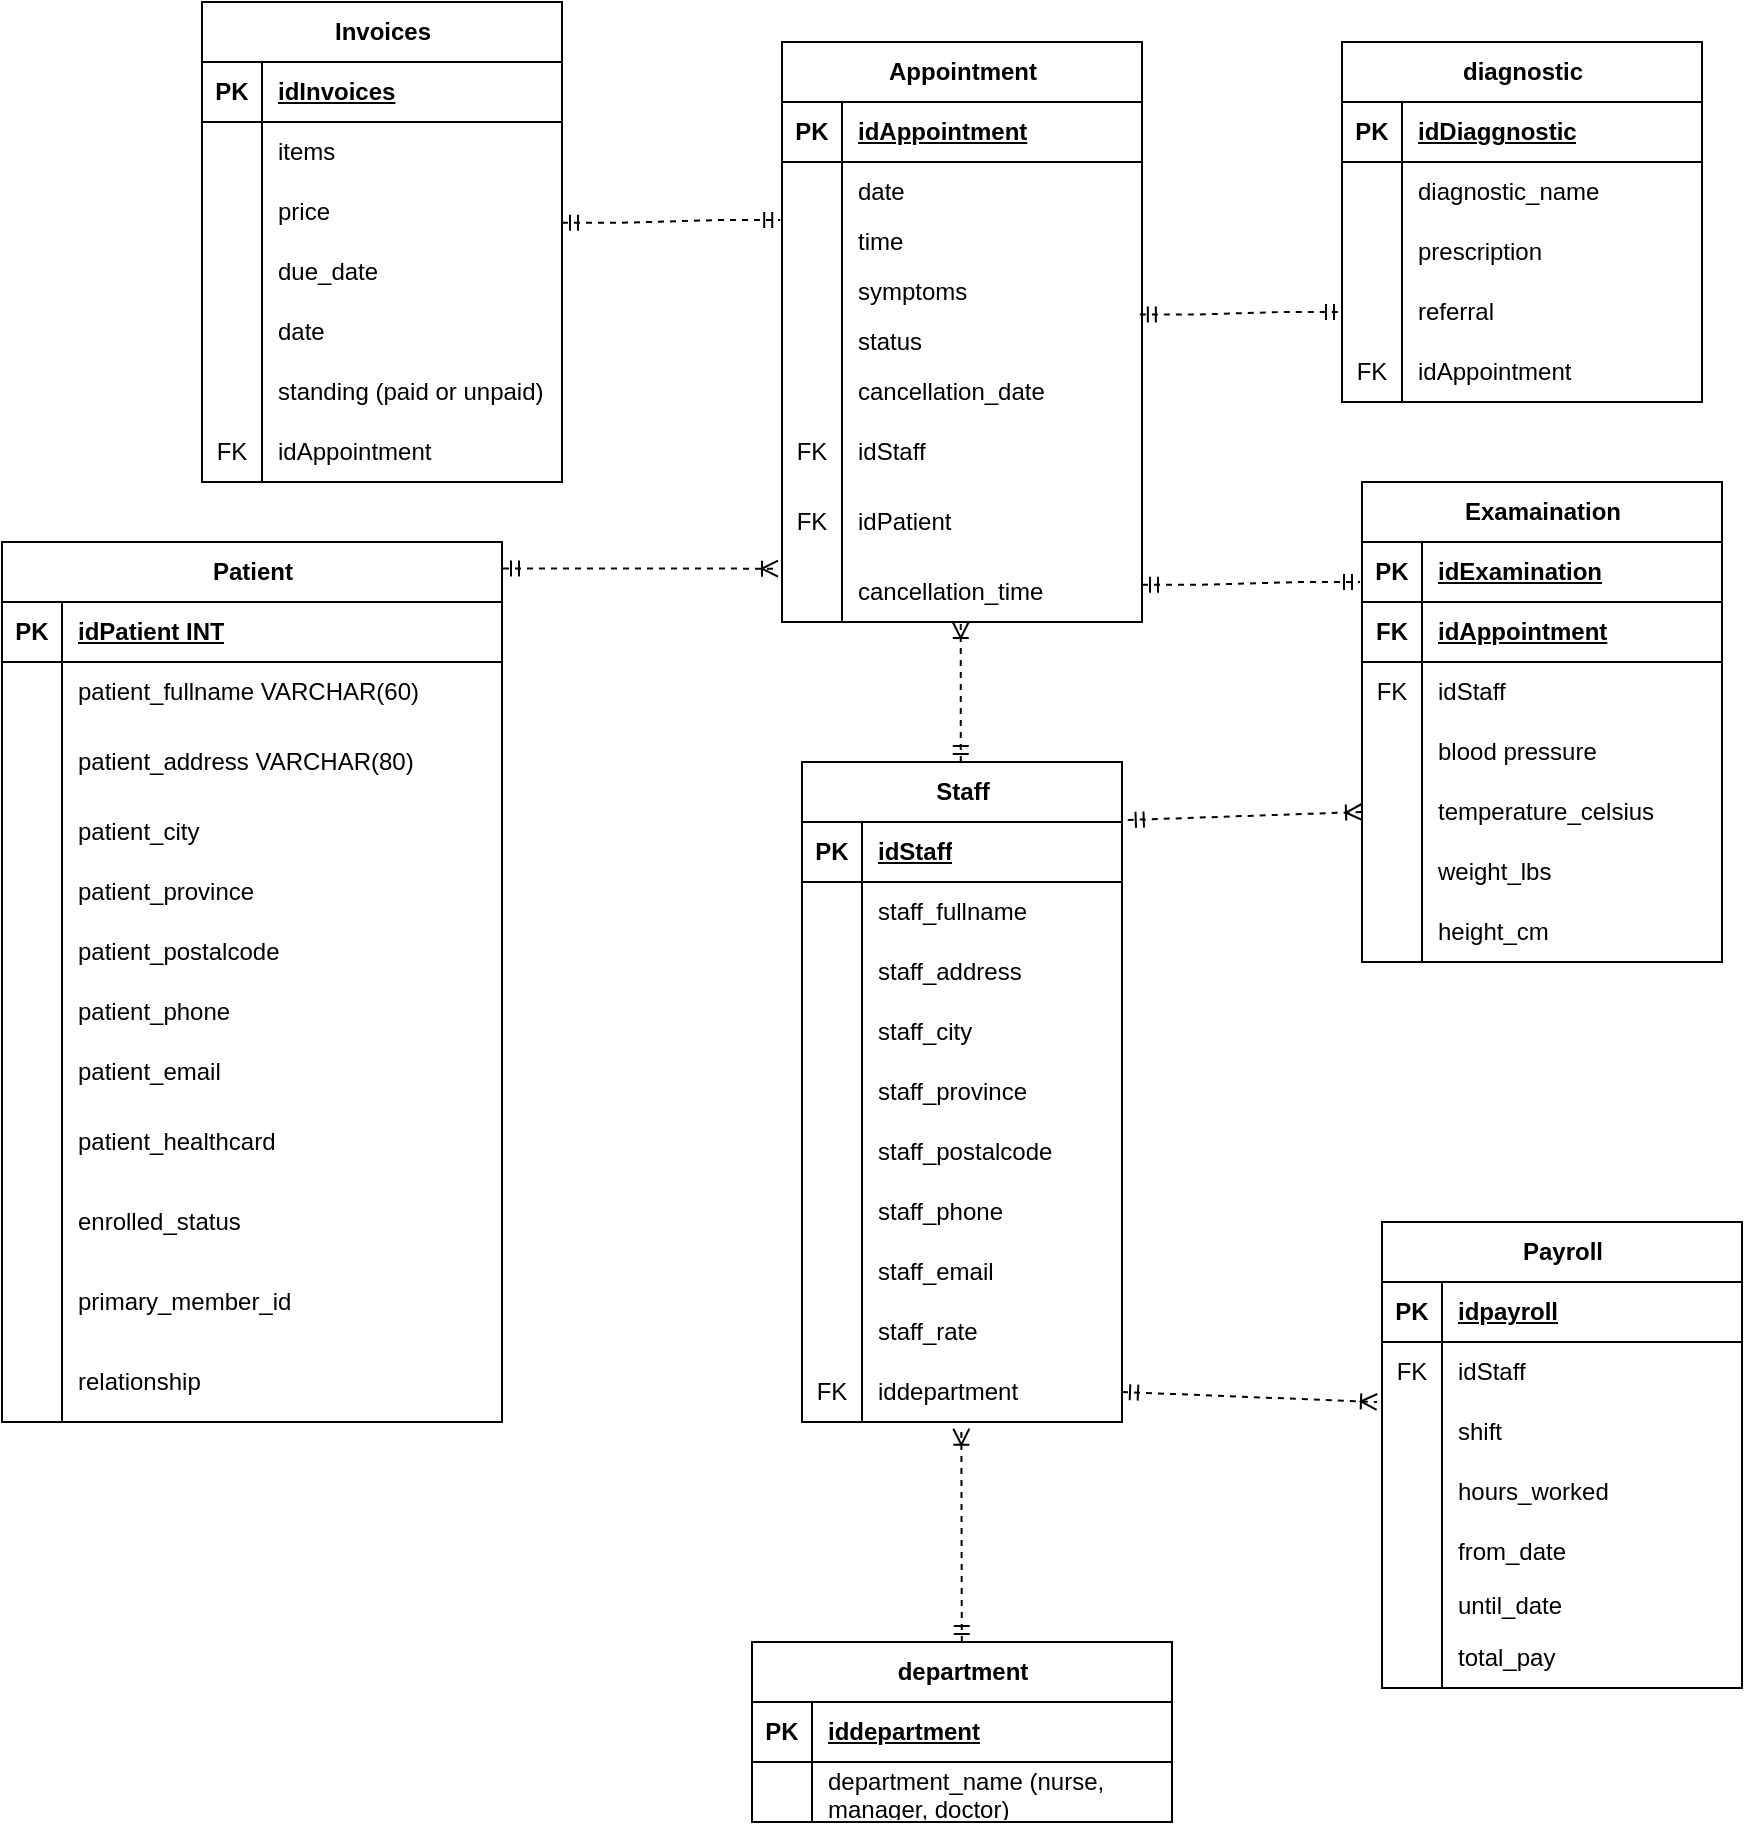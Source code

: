 <mxfile version="21.6.5" type="device">
  <diagram name="Page-1" id="mlIvf_RtdcrQ0-se0gMs">
    <mxGraphModel dx="2430" dy="1214" grid="0" gridSize="10" guides="1" tooltips="1" connect="1" arrows="1" fold="1" page="0" pageScale="1" pageWidth="1169" pageHeight="827" math="0" shadow="0">
      <root>
        <mxCell id="0" />
        <mxCell id="1" parent="0" />
        <mxCell id="4J5n7ZJ9N2VTjv09bp8G-76" value="Staff" style="shape=table;startSize=30;container=1;collapsible=1;childLayout=tableLayout;fixedRows=1;rowLines=0;fontStyle=1;align=center;resizeLast=1;html=1;" parent="1" vertex="1">
          <mxGeometry x="-720" y="140" width="160" height="330" as="geometry">
            <mxRectangle x="230" y="440" width="100" height="30" as="alternateBounds" />
          </mxGeometry>
        </mxCell>
        <mxCell id="4J5n7ZJ9N2VTjv09bp8G-77" value="" style="shape=tableRow;horizontal=0;startSize=0;swimlaneHead=0;swimlaneBody=0;fillColor=none;collapsible=0;dropTarget=0;points=[[0,0.5],[1,0.5]];portConstraint=eastwest;top=0;left=0;right=0;bottom=1;" parent="4J5n7ZJ9N2VTjv09bp8G-76" vertex="1">
          <mxGeometry y="30" width="160" height="30" as="geometry" />
        </mxCell>
        <mxCell id="4J5n7ZJ9N2VTjv09bp8G-78" value="PK" style="shape=partialRectangle;connectable=0;fillColor=none;top=0;left=0;bottom=0;right=0;fontStyle=1;overflow=hidden;whiteSpace=wrap;html=1;" parent="4J5n7ZJ9N2VTjv09bp8G-77" vertex="1">
          <mxGeometry width="30" height="30" as="geometry">
            <mxRectangle width="30" height="30" as="alternateBounds" />
          </mxGeometry>
        </mxCell>
        <mxCell id="4J5n7ZJ9N2VTjv09bp8G-79" value="idStaff" style="shape=partialRectangle;connectable=0;fillColor=none;top=0;left=0;bottom=0;right=0;align=left;spacingLeft=6;fontStyle=5;overflow=hidden;whiteSpace=wrap;html=1;" parent="4J5n7ZJ9N2VTjv09bp8G-77" vertex="1">
          <mxGeometry x="30" width="130" height="30" as="geometry">
            <mxRectangle width="130" height="30" as="alternateBounds" />
          </mxGeometry>
        </mxCell>
        <mxCell id="4J5n7ZJ9N2VTjv09bp8G-80" value="" style="shape=tableRow;horizontal=0;startSize=0;swimlaneHead=0;swimlaneBody=0;fillColor=none;collapsible=0;dropTarget=0;points=[[0,0.5],[1,0.5]];portConstraint=eastwest;top=0;left=0;right=0;bottom=0;" parent="4J5n7ZJ9N2VTjv09bp8G-76" vertex="1">
          <mxGeometry y="60" width="160" height="30" as="geometry" />
        </mxCell>
        <mxCell id="4J5n7ZJ9N2VTjv09bp8G-81" value="" style="shape=partialRectangle;connectable=0;fillColor=none;top=0;left=0;bottom=0;right=0;editable=1;overflow=hidden;whiteSpace=wrap;html=1;" parent="4J5n7ZJ9N2VTjv09bp8G-80" vertex="1">
          <mxGeometry width="30" height="30" as="geometry">
            <mxRectangle width="30" height="30" as="alternateBounds" />
          </mxGeometry>
        </mxCell>
        <mxCell id="4J5n7ZJ9N2VTjv09bp8G-82" value="staff_fullname" style="shape=partialRectangle;connectable=0;fillColor=none;top=0;left=0;bottom=0;right=0;align=left;spacingLeft=6;overflow=hidden;whiteSpace=wrap;html=1;" parent="4J5n7ZJ9N2VTjv09bp8G-80" vertex="1">
          <mxGeometry x="30" width="130" height="30" as="geometry">
            <mxRectangle width="130" height="30" as="alternateBounds" />
          </mxGeometry>
        </mxCell>
        <mxCell id="4J5n7ZJ9N2VTjv09bp8G-83" value="" style="shape=tableRow;horizontal=0;startSize=0;swimlaneHead=0;swimlaneBody=0;fillColor=none;collapsible=0;dropTarget=0;points=[[0,0.5],[1,0.5]];portConstraint=eastwest;top=0;left=0;right=0;bottom=0;" parent="4J5n7ZJ9N2VTjv09bp8G-76" vertex="1">
          <mxGeometry y="90" width="160" height="30" as="geometry" />
        </mxCell>
        <mxCell id="4J5n7ZJ9N2VTjv09bp8G-84" value="" style="shape=partialRectangle;connectable=0;fillColor=none;top=0;left=0;bottom=0;right=0;editable=1;overflow=hidden;whiteSpace=wrap;html=1;" parent="4J5n7ZJ9N2VTjv09bp8G-83" vertex="1">
          <mxGeometry width="30" height="30" as="geometry">
            <mxRectangle width="30" height="30" as="alternateBounds" />
          </mxGeometry>
        </mxCell>
        <mxCell id="4J5n7ZJ9N2VTjv09bp8G-85" value="staff_address" style="shape=partialRectangle;connectable=0;fillColor=none;top=0;left=0;bottom=0;right=0;align=left;spacingLeft=6;overflow=hidden;whiteSpace=wrap;html=1;" parent="4J5n7ZJ9N2VTjv09bp8G-83" vertex="1">
          <mxGeometry x="30" width="130" height="30" as="geometry">
            <mxRectangle width="130" height="30" as="alternateBounds" />
          </mxGeometry>
        </mxCell>
        <mxCell id="4J5n7ZJ9N2VTjv09bp8G-86" value="" style="shape=tableRow;horizontal=0;startSize=0;swimlaneHead=0;swimlaneBody=0;fillColor=none;collapsible=0;dropTarget=0;points=[[0,0.5],[1,0.5]];portConstraint=eastwest;top=0;left=0;right=0;bottom=0;" parent="4J5n7ZJ9N2VTjv09bp8G-76" vertex="1">
          <mxGeometry y="120" width="160" height="30" as="geometry" />
        </mxCell>
        <mxCell id="4J5n7ZJ9N2VTjv09bp8G-87" value="" style="shape=partialRectangle;connectable=0;fillColor=none;top=0;left=0;bottom=0;right=0;editable=1;overflow=hidden;whiteSpace=wrap;html=1;" parent="4J5n7ZJ9N2VTjv09bp8G-86" vertex="1">
          <mxGeometry width="30" height="30" as="geometry">
            <mxRectangle width="30" height="30" as="alternateBounds" />
          </mxGeometry>
        </mxCell>
        <mxCell id="4J5n7ZJ9N2VTjv09bp8G-88" value="staff_city" style="shape=partialRectangle;connectable=0;fillColor=none;top=0;left=0;bottom=0;right=0;align=left;spacingLeft=6;overflow=hidden;whiteSpace=wrap;html=1;" parent="4J5n7ZJ9N2VTjv09bp8G-86" vertex="1">
          <mxGeometry x="30" width="130" height="30" as="geometry">
            <mxRectangle width="130" height="30" as="alternateBounds" />
          </mxGeometry>
        </mxCell>
        <mxCell id="4J5n7ZJ9N2VTjv09bp8G-89" style="shape=tableRow;horizontal=0;startSize=0;swimlaneHead=0;swimlaneBody=0;fillColor=none;collapsible=0;dropTarget=0;points=[[0,0.5],[1,0.5]];portConstraint=eastwest;top=0;left=0;right=0;bottom=0;" parent="4J5n7ZJ9N2VTjv09bp8G-76" vertex="1">
          <mxGeometry y="150" width="160" height="30" as="geometry" />
        </mxCell>
        <mxCell id="4J5n7ZJ9N2VTjv09bp8G-90" style="shape=partialRectangle;connectable=0;fillColor=none;top=0;left=0;bottom=0;right=0;editable=1;overflow=hidden;whiteSpace=wrap;html=1;" parent="4J5n7ZJ9N2VTjv09bp8G-89" vertex="1">
          <mxGeometry width="30" height="30" as="geometry">
            <mxRectangle width="30" height="30" as="alternateBounds" />
          </mxGeometry>
        </mxCell>
        <mxCell id="4J5n7ZJ9N2VTjv09bp8G-91" value="staff_province" style="shape=partialRectangle;connectable=0;fillColor=none;top=0;left=0;bottom=0;right=0;align=left;spacingLeft=6;overflow=hidden;whiteSpace=wrap;html=1;" parent="4J5n7ZJ9N2VTjv09bp8G-89" vertex="1">
          <mxGeometry x="30" width="130" height="30" as="geometry">
            <mxRectangle width="130" height="30" as="alternateBounds" />
          </mxGeometry>
        </mxCell>
        <mxCell id="4J5n7ZJ9N2VTjv09bp8G-92" style="shape=tableRow;horizontal=0;startSize=0;swimlaneHead=0;swimlaneBody=0;fillColor=none;collapsible=0;dropTarget=0;points=[[0,0.5],[1,0.5]];portConstraint=eastwest;top=0;left=0;right=0;bottom=0;" parent="4J5n7ZJ9N2VTjv09bp8G-76" vertex="1">
          <mxGeometry y="180" width="160" height="30" as="geometry" />
        </mxCell>
        <mxCell id="4J5n7ZJ9N2VTjv09bp8G-93" style="shape=partialRectangle;connectable=0;fillColor=none;top=0;left=0;bottom=0;right=0;editable=1;overflow=hidden;whiteSpace=wrap;html=1;" parent="4J5n7ZJ9N2VTjv09bp8G-92" vertex="1">
          <mxGeometry width="30" height="30" as="geometry">
            <mxRectangle width="30" height="30" as="alternateBounds" />
          </mxGeometry>
        </mxCell>
        <mxCell id="4J5n7ZJ9N2VTjv09bp8G-94" value="staff_postalcode" style="shape=partialRectangle;connectable=0;fillColor=none;top=0;left=0;bottom=0;right=0;align=left;spacingLeft=6;overflow=hidden;whiteSpace=wrap;html=1;" parent="4J5n7ZJ9N2VTjv09bp8G-92" vertex="1">
          <mxGeometry x="30" width="130" height="30" as="geometry">
            <mxRectangle width="130" height="30" as="alternateBounds" />
          </mxGeometry>
        </mxCell>
        <mxCell id="4J5n7ZJ9N2VTjv09bp8G-95" style="shape=tableRow;horizontal=0;startSize=0;swimlaneHead=0;swimlaneBody=0;fillColor=none;collapsible=0;dropTarget=0;points=[[0,0.5],[1,0.5]];portConstraint=eastwest;top=0;left=0;right=0;bottom=0;" parent="4J5n7ZJ9N2VTjv09bp8G-76" vertex="1">
          <mxGeometry y="210" width="160" height="30" as="geometry" />
        </mxCell>
        <mxCell id="4J5n7ZJ9N2VTjv09bp8G-96" style="shape=partialRectangle;connectable=0;fillColor=none;top=0;left=0;bottom=0;right=0;editable=1;overflow=hidden;whiteSpace=wrap;html=1;" parent="4J5n7ZJ9N2VTjv09bp8G-95" vertex="1">
          <mxGeometry width="30" height="30" as="geometry">
            <mxRectangle width="30" height="30" as="alternateBounds" />
          </mxGeometry>
        </mxCell>
        <mxCell id="4J5n7ZJ9N2VTjv09bp8G-97" value="staff_phone" style="shape=partialRectangle;connectable=0;fillColor=none;top=0;left=0;bottom=0;right=0;align=left;spacingLeft=6;overflow=hidden;whiteSpace=wrap;html=1;" parent="4J5n7ZJ9N2VTjv09bp8G-95" vertex="1">
          <mxGeometry x="30" width="130" height="30" as="geometry">
            <mxRectangle width="130" height="30" as="alternateBounds" />
          </mxGeometry>
        </mxCell>
        <mxCell id="4J5n7ZJ9N2VTjv09bp8G-98" style="shape=tableRow;horizontal=0;startSize=0;swimlaneHead=0;swimlaneBody=0;fillColor=none;collapsible=0;dropTarget=0;points=[[0,0.5],[1,0.5]];portConstraint=eastwest;top=0;left=0;right=0;bottom=0;" parent="4J5n7ZJ9N2VTjv09bp8G-76" vertex="1">
          <mxGeometry y="240" width="160" height="30" as="geometry" />
        </mxCell>
        <mxCell id="4J5n7ZJ9N2VTjv09bp8G-99" style="shape=partialRectangle;connectable=0;fillColor=none;top=0;left=0;bottom=0;right=0;editable=1;overflow=hidden;whiteSpace=wrap;html=1;" parent="4J5n7ZJ9N2VTjv09bp8G-98" vertex="1">
          <mxGeometry width="30" height="30" as="geometry">
            <mxRectangle width="30" height="30" as="alternateBounds" />
          </mxGeometry>
        </mxCell>
        <mxCell id="4J5n7ZJ9N2VTjv09bp8G-100" value="staff_email" style="shape=partialRectangle;connectable=0;fillColor=none;top=0;left=0;bottom=0;right=0;align=left;spacingLeft=6;overflow=hidden;whiteSpace=wrap;html=1;" parent="4J5n7ZJ9N2VTjv09bp8G-98" vertex="1">
          <mxGeometry x="30" width="130" height="30" as="geometry">
            <mxRectangle width="130" height="30" as="alternateBounds" />
          </mxGeometry>
        </mxCell>
        <mxCell id="cyPISOEu6dQQnVfsqf0Y-233" style="shape=tableRow;horizontal=0;startSize=0;swimlaneHead=0;swimlaneBody=0;fillColor=none;collapsible=0;dropTarget=0;points=[[0,0.5],[1,0.5]];portConstraint=eastwest;top=0;left=0;right=0;bottom=0;" parent="4J5n7ZJ9N2VTjv09bp8G-76" vertex="1">
          <mxGeometry y="270" width="160" height="30" as="geometry" />
        </mxCell>
        <mxCell id="cyPISOEu6dQQnVfsqf0Y-234" style="shape=partialRectangle;connectable=0;fillColor=none;top=0;left=0;bottom=0;right=0;editable=1;overflow=hidden;whiteSpace=wrap;html=1;" parent="cyPISOEu6dQQnVfsqf0Y-233" vertex="1">
          <mxGeometry width="30" height="30" as="geometry">
            <mxRectangle width="30" height="30" as="alternateBounds" />
          </mxGeometry>
        </mxCell>
        <mxCell id="cyPISOEu6dQQnVfsqf0Y-235" value="staff_rate" style="shape=partialRectangle;connectable=0;fillColor=none;top=0;left=0;bottom=0;right=0;align=left;spacingLeft=6;overflow=hidden;whiteSpace=wrap;html=1;" parent="cyPISOEu6dQQnVfsqf0Y-233" vertex="1">
          <mxGeometry x="30" width="130" height="30" as="geometry">
            <mxRectangle width="130" height="30" as="alternateBounds" />
          </mxGeometry>
        </mxCell>
        <mxCell id="xKPlaKRhFQNd8MG8WDSn-52" style="shape=tableRow;horizontal=0;startSize=0;swimlaneHead=0;swimlaneBody=0;fillColor=none;collapsible=0;dropTarget=0;points=[[0,0.5],[1,0.5]];portConstraint=eastwest;top=0;left=0;right=0;bottom=0;" parent="4J5n7ZJ9N2VTjv09bp8G-76" vertex="1">
          <mxGeometry y="300" width="160" height="30" as="geometry" />
        </mxCell>
        <mxCell id="xKPlaKRhFQNd8MG8WDSn-53" value="FK" style="shape=partialRectangle;connectable=0;fillColor=none;top=0;left=0;bottom=0;right=0;editable=1;overflow=hidden;whiteSpace=wrap;html=1;" parent="xKPlaKRhFQNd8MG8WDSn-52" vertex="1">
          <mxGeometry width="30" height="30" as="geometry">
            <mxRectangle width="30" height="30" as="alternateBounds" />
          </mxGeometry>
        </mxCell>
        <mxCell id="xKPlaKRhFQNd8MG8WDSn-54" value="iddepartment" style="shape=partialRectangle;connectable=0;fillColor=none;top=0;left=0;bottom=0;right=0;align=left;spacingLeft=6;overflow=hidden;whiteSpace=wrap;html=1;" parent="xKPlaKRhFQNd8MG8WDSn-52" vertex="1">
          <mxGeometry x="30" width="130" height="30" as="geometry">
            <mxRectangle width="130" height="30" as="alternateBounds" />
          </mxGeometry>
        </mxCell>
        <mxCell id="4J5n7ZJ9N2VTjv09bp8G-151" value="Appointment" style="shape=table;startSize=30;container=1;collapsible=1;childLayout=tableLayout;fixedRows=1;rowLines=0;fontStyle=1;align=center;resizeLast=1;html=1;" parent="1" vertex="1">
          <mxGeometry x="-730" y="-220" width="180" height="290" as="geometry" />
        </mxCell>
        <mxCell id="4J5n7ZJ9N2VTjv09bp8G-152" value="" style="shape=tableRow;horizontal=0;startSize=0;swimlaneHead=0;swimlaneBody=0;fillColor=none;collapsible=0;dropTarget=0;points=[[0,0.5],[1,0.5]];portConstraint=eastwest;top=0;left=0;right=0;bottom=1;" parent="4J5n7ZJ9N2VTjv09bp8G-151" vertex="1">
          <mxGeometry y="30" width="180" height="30" as="geometry" />
        </mxCell>
        <mxCell id="4J5n7ZJ9N2VTjv09bp8G-153" value="PK" style="shape=partialRectangle;connectable=0;fillColor=none;top=0;left=0;bottom=0;right=0;fontStyle=1;overflow=hidden;whiteSpace=wrap;html=1;" parent="4J5n7ZJ9N2VTjv09bp8G-152" vertex="1">
          <mxGeometry width="30" height="30" as="geometry">
            <mxRectangle width="30" height="30" as="alternateBounds" />
          </mxGeometry>
        </mxCell>
        <mxCell id="4J5n7ZJ9N2VTjv09bp8G-154" value="idAppointment" style="shape=partialRectangle;connectable=0;fillColor=none;top=0;left=0;bottom=0;right=0;align=left;spacingLeft=6;fontStyle=5;overflow=hidden;whiteSpace=wrap;html=1;" parent="4J5n7ZJ9N2VTjv09bp8G-152" vertex="1">
          <mxGeometry x="30" width="150" height="30" as="geometry">
            <mxRectangle width="150" height="30" as="alternateBounds" />
          </mxGeometry>
        </mxCell>
        <mxCell id="4J5n7ZJ9N2VTjv09bp8G-155" value="" style="shape=tableRow;horizontal=0;startSize=0;swimlaneHead=0;swimlaneBody=0;fillColor=none;collapsible=0;dropTarget=0;points=[[0,0.5],[1,0.5]];portConstraint=eastwest;top=0;left=0;right=0;bottom=0;" parent="4J5n7ZJ9N2VTjv09bp8G-151" vertex="1">
          <mxGeometry y="60" width="180" height="30" as="geometry" />
        </mxCell>
        <mxCell id="4J5n7ZJ9N2VTjv09bp8G-156" value="" style="shape=partialRectangle;connectable=0;fillColor=none;top=0;left=0;bottom=0;right=0;editable=1;overflow=hidden;whiteSpace=wrap;html=1;" parent="4J5n7ZJ9N2VTjv09bp8G-155" vertex="1">
          <mxGeometry width="30" height="30" as="geometry">
            <mxRectangle width="30" height="30" as="alternateBounds" />
          </mxGeometry>
        </mxCell>
        <mxCell id="4J5n7ZJ9N2VTjv09bp8G-157" value="date" style="shape=partialRectangle;connectable=0;fillColor=none;top=0;left=0;bottom=0;right=0;align=left;spacingLeft=6;overflow=hidden;whiteSpace=wrap;html=1;" parent="4J5n7ZJ9N2VTjv09bp8G-155" vertex="1">
          <mxGeometry x="30" width="150" height="30" as="geometry">
            <mxRectangle width="150" height="30" as="alternateBounds" />
          </mxGeometry>
        </mxCell>
        <mxCell id="4J5n7ZJ9N2VTjv09bp8G-158" value="" style="shape=tableRow;horizontal=0;startSize=0;swimlaneHead=0;swimlaneBody=0;fillColor=none;collapsible=0;dropTarget=0;points=[[0,0.5],[1,0.5]];portConstraint=eastwest;top=0;left=0;right=0;bottom=0;" parent="4J5n7ZJ9N2VTjv09bp8G-151" vertex="1">
          <mxGeometry y="90" width="180" height="20" as="geometry" />
        </mxCell>
        <mxCell id="4J5n7ZJ9N2VTjv09bp8G-159" value="" style="shape=partialRectangle;connectable=0;fillColor=none;top=0;left=0;bottom=0;right=0;editable=1;overflow=hidden;whiteSpace=wrap;html=1;" parent="4J5n7ZJ9N2VTjv09bp8G-158" vertex="1">
          <mxGeometry width="30" height="20" as="geometry">
            <mxRectangle width="30" height="20" as="alternateBounds" />
          </mxGeometry>
        </mxCell>
        <mxCell id="4J5n7ZJ9N2VTjv09bp8G-160" value="time" style="shape=partialRectangle;connectable=0;fillColor=none;top=0;left=0;bottom=0;right=0;align=left;spacingLeft=6;overflow=hidden;whiteSpace=wrap;html=1;" parent="4J5n7ZJ9N2VTjv09bp8G-158" vertex="1">
          <mxGeometry x="30" width="150" height="20" as="geometry">
            <mxRectangle width="150" height="20" as="alternateBounds" />
          </mxGeometry>
        </mxCell>
        <mxCell id="4J5n7ZJ9N2VTjv09bp8G-164" style="shape=tableRow;horizontal=0;startSize=0;swimlaneHead=0;swimlaneBody=0;fillColor=none;collapsible=0;dropTarget=0;points=[[0,0.5],[1,0.5]];portConstraint=eastwest;top=0;left=0;right=0;bottom=0;" parent="4J5n7ZJ9N2VTjv09bp8G-151" vertex="1">
          <mxGeometry y="110" width="180" height="30" as="geometry" />
        </mxCell>
        <mxCell id="4J5n7ZJ9N2VTjv09bp8G-165" style="shape=partialRectangle;connectable=0;fillColor=none;top=0;left=0;bottom=0;right=0;editable=1;overflow=hidden;whiteSpace=wrap;html=1;" parent="4J5n7ZJ9N2VTjv09bp8G-164" vertex="1">
          <mxGeometry width="30" height="30" as="geometry">
            <mxRectangle width="30" height="30" as="alternateBounds" />
          </mxGeometry>
        </mxCell>
        <mxCell id="4J5n7ZJ9N2VTjv09bp8G-166" value="symptoms" style="shape=partialRectangle;connectable=0;fillColor=none;top=0;left=0;bottom=0;right=0;align=left;spacingLeft=6;overflow=hidden;whiteSpace=wrap;html=1;" parent="4J5n7ZJ9N2VTjv09bp8G-164" vertex="1">
          <mxGeometry x="30" width="150" height="30" as="geometry">
            <mxRectangle width="150" height="30" as="alternateBounds" />
          </mxGeometry>
        </mxCell>
        <mxCell id="4J5n7ZJ9N2VTjv09bp8G-170" style="shape=tableRow;horizontal=0;startSize=0;swimlaneHead=0;swimlaneBody=0;fillColor=none;collapsible=0;dropTarget=0;points=[[0,0.5],[1,0.5]];portConstraint=eastwest;top=0;left=0;right=0;bottom=0;" parent="4J5n7ZJ9N2VTjv09bp8G-151" vertex="1">
          <mxGeometry y="140" width="180" height="20" as="geometry" />
        </mxCell>
        <mxCell id="4J5n7ZJ9N2VTjv09bp8G-171" value="" style="shape=partialRectangle;connectable=0;fillColor=none;top=0;left=0;bottom=0;right=0;editable=1;overflow=hidden;whiteSpace=wrap;html=1;" parent="4J5n7ZJ9N2VTjv09bp8G-170" vertex="1">
          <mxGeometry width="30" height="20" as="geometry">
            <mxRectangle width="30" height="20" as="alternateBounds" />
          </mxGeometry>
        </mxCell>
        <mxCell id="4J5n7ZJ9N2VTjv09bp8G-172" value="status" style="shape=partialRectangle;connectable=0;fillColor=none;top=0;left=0;bottom=0;right=0;align=left;spacingLeft=6;overflow=hidden;whiteSpace=wrap;html=1;" parent="4J5n7ZJ9N2VTjv09bp8G-170" vertex="1">
          <mxGeometry x="30" width="150" height="20" as="geometry">
            <mxRectangle width="150" height="20" as="alternateBounds" />
          </mxGeometry>
        </mxCell>
        <mxCell id="xKPlaKRhFQNd8MG8WDSn-22" style="shape=tableRow;horizontal=0;startSize=0;swimlaneHead=0;swimlaneBody=0;fillColor=none;collapsible=0;dropTarget=0;points=[[0,0.5],[1,0.5]];portConstraint=eastwest;top=0;left=0;right=0;bottom=0;" parent="4J5n7ZJ9N2VTjv09bp8G-151" vertex="1">
          <mxGeometry y="160" width="180" height="30" as="geometry" />
        </mxCell>
        <mxCell id="xKPlaKRhFQNd8MG8WDSn-23" style="shape=partialRectangle;connectable=0;fillColor=none;top=0;left=0;bottom=0;right=0;editable=1;overflow=hidden;whiteSpace=wrap;html=1;" parent="xKPlaKRhFQNd8MG8WDSn-22" vertex="1">
          <mxGeometry width="30" height="30" as="geometry">
            <mxRectangle width="30" height="30" as="alternateBounds" />
          </mxGeometry>
        </mxCell>
        <mxCell id="xKPlaKRhFQNd8MG8WDSn-24" value="cancellation_date" style="shape=partialRectangle;connectable=0;fillColor=none;top=0;left=0;bottom=0;right=0;align=left;spacingLeft=6;overflow=hidden;whiteSpace=wrap;html=1;" parent="xKPlaKRhFQNd8MG8WDSn-22" vertex="1">
          <mxGeometry x="30" width="150" height="30" as="geometry">
            <mxRectangle width="150" height="30" as="alternateBounds" />
          </mxGeometry>
        </mxCell>
        <mxCell id="SYgrzRWcXQV2js8wgzAb-24" style="shape=tableRow;horizontal=0;startSize=0;swimlaneHead=0;swimlaneBody=0;fillColor=none;collapsible=0;dropTarget=0;points=[[0,0.5],[1,0.5]];portConstraint=eastwest;top=0;left=0;right=0;bottom=0;" parent="4J5n7ZJ9N2VTjv09bp8G-151" vertex="1">
          <mxGeometry y="190" width="180" height="30" as="geometry" />
        </mxCell>
        <mxCell id="SYgrzRWcXQV2js8wgzAb-25" value="FK" style="shape=partialRectangle;connectable=0;fillColor=none;top=0;left=0;bottom=0;right=0;editable=1;overflow=hidden;whiteSpace=wrap;html=1;" parent="SYgrzRWcXQV2js8wgzAb-24" vertex="1">
          <mxGeometry width="30" height="30" as="geometry">
            <mxRectangle width="30" height="30" as="alternateBounds" />
          </mxGeometry>
        </mxCell>
        <mxCell id="SYgrzRWcXQV2js8wgzAb-26" value="idStaff" style="shape=partialRectangle;connectable=0;fillColor=none;top=0;left=0;bottom=0;right=0;align=left;spacingLeft=6;overflow=hidden;whiteSpace=wrap;html=1;" parent="SYgrzRWcXQV2js8wgzAb-24" vertex="1">
          <mxGeometry x="30" width="150" height="30" as="geometry">
            <mxRectangle width="150" height="30" as="alternateBounds" />
          </mxGeometry>
        </mxCell>
        <mxCell id="SYgrzRWcXQV2js8wgzAb-36" style="shape=tableRow;horizontal=0;startSize=0;swimlaneHead=0;swimlaneBody=0;fillColor=none;collapsible=0;dropTarget=0;points=[[0,0.5],[1,0.5]];portConstraint=eastwest;top=0;left=0;right=0;bottom=0;" parent="4J5n7ZJ9N2VTjv09bp8G-151" vertex="1">
          <mxGeometry y="220" width="180" height="40" as="geometry" />
        </mxCell>
        <mxCell id="SYgrzRWcXQV2js8wgzAb-37" value="FK" style="shape=partialRectangle;connectable=0;fillColor=none;top=0;left=0;bottom=0;right=0;editable=1;overflow=hidden;whiteSpace=wrap;html=1;" parent="SYgrzRWcXQV2js8wgzAb-36" vertex="1">
          <mxGeometry width="30" height="40" as="geometry">
            <mxRectangle width="30" height="40" as="alternateBounds" />
          </mxGeometry>
        </mxCell>
        <mxCell id="SYgrzRWcXQV2js8wgzAb-38" value="idPatient" style="shape=partialRectangle;connectable=0;fillColor=none;top=0;left=0;bottom=0;right=0;align=left;spacingLeft=6;overflow=hidden;whiteSpace=wrap;html=1;" parent="SYgrzRWcXQV2js8wgzAb-36" vertex="1">
          <mxGeometry x="30" width="150" height="40" as="geometry">
            <mxRectangle width="150" height="40" as="alternateBounds" />
          </mxGeometry>
        </mxCell>
        <mxCell id="cyPISOEu6dQQnVfsqf0Y-154" style="shape=tableRow;horizontal=0;startSize=0;swimlaneHead=0;swimlaneBody=0;fillColor=none;collapsible=0;dropTarget=0;points=[[0,0.5],[1,0.5]];portConstraint=eastwest;top=0;left=0;right=0;bottom=0;" parent="4J5n7ZJ9N2VTjv09bp8G-151" vertex="1">
          <mxGeometry y="260" width="180" height="30" as="geometry" />
        </mxCell>
        <mxCell id="cyPISOEu6dQQnVfsqf0Y-155" style="shape=partialRectangle;connectable=0;fillColor=none;top=0;left=0;bottom=0;right=0;editable=1;overflow=hidden;whiteSpace=wrap;html=1;" parent="cyPISOEu6dQQnVfsqf0Y-154" vertex="1">
          <mxGeometry width="30" height="30" as="geometry">
            <mxRectangle width="30" height="30" as="alternateBounds" />
          </mxGeometry>
        </mxCell>
        <mxCell id="cyPISOEu6dQQnVfsqf0Y-156" value="cancellation_time" style="shape=partialRectangle;connectable=0;fillColor=none;top=0;left=0;bottom=0;right=0;align=left;spacingLeft=6;overflow=hidden;whiteSpace=wrap;html=1;" parent="cyPISOEu6dQQnVfsqf0Y-154" vertex="1">
          <mxGeometry x="30" width="150" height="30" as="geometry">
            <mxRectangle width="150" height="30" as="alternateBounds" />
          </mxGeometry>
        </mxCell>
        <mxCell id="4J5n7ZJ9N2VTjv09bp8G-270" value="Invoices" style="shape=table;startSize=30;container=1;collapsible=1;childLayout=tableLayout;fixedRows=1;rowLines=0;fontStyle=1;align=center;resizeLast=1;html=1;" parent="1" vertex="1">
          <mxGeometry x="-1020" y="-240" width="180" height="240" as="geometry" />
        </mxCell>
        <mxCell id="4J5n7ZJ9N2VTjv09bp8G-271" value="" style="shape=tableRow;horizontal=0;startSize=0;swimlaneHead=0;swimlaneBody=0;fillColor=none;collapsible=0;dropTarget=0;points=[[0,0.5],[1,0.5]];portConstraint=eastwest;top=0;left=0;right=0;bottom=1;" parent="4J5n7ZJ9N2VTjv09bp8G-270" vertex="1">
          <mxGeometry y="30" width="180" height="30" as="geometry" />
        </mxCell>
        <mxCell id="4J5n7ZJ9N2VTjv09bp8G-272" value="PK" style="shape=partialRectangle;connectable=0;fillColor=none;top=0;left=0;bottom=0;right=0;fontStyle=1;overflow=hidden;whiteSpace=wrap;html=1;" parent="4J5n7ZJ9N2VTjv09bp8G-271" vertex="1">
          <mxGeometry width="30" height="30" as="geometry">
            <mxRectangle width="30" height="30" as="alternateBounds" />
          </mxGeometry>
        </mxCell>
        <mxCell id="4J5n7ZJ9N2VTjv09bp8G-273" value="idInvoices" style="shape=partialRectangle;connectable=0;fillColor=none;top=0;left=0;bottom=0;right=0;align=left;spacingLeft=6;fontStyle=5;overflow=hidden;whiteSpace=wrap;html=1;" parent="4J5n7ZJ9N2VTjv09bp8G-271" vertex="1">
          <mxGeometry x="30" width="150" height="30" as="geometry">
            <mxRectangle width="150" height="30" as="alternateBounds" />
          </mxGeometry>
        </mxCell>
        <mxCell id="4J5n7ZJ9N2VTjv09bp8G-274" value="" style="shape=tableRow;horizontal=0;startSize=0;swimlaneHead=0;swimlaneBody=0;fillColor=none;collapsible=0;dropTarget=0;points=[[0,0.5],[1,0.5]];portConstraint=eastwest;top=0;left=0;right=0;bottom=0;" parent="4J5n7ZJ9N2VTjv09bp8G-270" vertex="1">
          <mxGeometry y="60" width="180" height="30" as="geometry" />
        </mxCell>
        <mxCell id="4J5n7ZJ9N2VTjv09bp8G-275" value="" style="shape=partialRectangle;connectable=0;fillColor=none;top=0;left=0;bottom=0;right=0;editable=1;overflow=hidden;whiteSpace=wrap;html=1;" parent="4J5n7ZJ9N2VTjv09bp8G-274" vertex="1">
          <mxGeometry width="30" height="30" as="geometry">
            <mxRectangle width="30" height="30" as="alternateBounds" />
          </mxGeometry>
        </mxCell>
        <mxCell id="4J5n7ZJ9N2VTjv09bp8G-276" value="items" style="shape=partialRectangle;connectable=0;fillColor=none;top=0;left=0;bottom=0;right=0;align=left;spacingLeft=6;overflow=hidden;whiteSpace=wrap;html=1;" parent="4J5n7ZJ9N2VTjv09bp8G-274" vertex="1">
          <mxGeometry x="30" width="150" height="30" as="geometry">
            <mxRectangle width="150" height="30" as="alternateBounds" />
          </mxGeometry>
        </mxCell>
        <mxCell id="4J5n7ZJ9N2VTjv09bp8G-277" value="" style="shape=tableRow;horizontal=0;startSize=0;swimlaneHead=0;swimlaneBody=0;fillColor=none;collapsible=0;dropTarget=0;points=[[0,0.5],[1,0.5]];portConstraint=eastwest;top=0;left=0;right=0;bottom=0;" parent="4J5n7ZJ9N2VTjv09bp8G-270" vertex="1">
          <mxGeometry y="90" width="180" height="30" as="geometry" />
        </mxCell>
        <mxCell id="4J5n7ZJ9N2VTjv09bp8G-278" value="" style="shape=partialRectangle;connectable=0;fillColor=none;top=0;left=0;bottom=0;right=0;editable=1;overflow=hidden;whiteSpace=wrap;html=1;" parent="4J5n7ZJ9N2VTjv09bp8G-277" vertex="1">
          <mxGeometry width="30" height="30" as="geometry">
            <mxRectangle width="30" height="30" as="alternateBounds" />
          </mxGeometry>
        </mxCell>
        <mxCell id="4J5n7ZJ9N2VTjv09bp8G-279" value="price" style="shape=partialRectangle;connectable=0;fillColor=none;top=0;left=0;bottom=0;right=0;align=left;spacingLeft=6;overflow=hidden;whiteSpace=wrap;html=1;" parent="4J5n7ZJ9N2VTjv09bp8G-277" vertex="1">
          <mxGeometry x="30" width="150" height="30" as="geometry">
            <mxRectangle width="150" height="30" as="alternateBounds" />
          </mxGeometry>
        </mxCell>
        <mxCell id="4J5n7ZJ9N2VTjv09bp8G-283" style="shape=tableRow;horizontal=0;startSize=0;swimlaneHead=0;swimlaneBody=0;fillColor=none;collapsible=0;dropTarget=0;points=[[0,0.5],[1,0.5]];portConstraint=eastwest;top=0;left=0;right=0;bottom=0;" parent="4J5n7ZJ9N2VTjv09bp8G-270" vertex="1">
          <mxGeometry y="120" width="180" height="30" as="geometry" />
        </mxCell>
        <mxCell id="4J5n7ZJ9N2VTjv09bp8G-284" style="shape=partialRectangle;connectable=0;fillColor=none;top=0;left=0;bottom=0;right=0;editable=1;overflow=hidden;whiteSpace=wrap;html=1;" parent="4J5n7ZJ9N2VTjv09bp8G-283" vertex="1">
          <mxGeometry width="30" height="30" as="geometry">
            <mxRectangle width="30" height="30" as="alternateBounds" />
          </mxGeometry>
        </mxCell>
        <mxCell id="4J5n7ZJ9N2VTjv09bp8G-285" value="due_date" style="shape=partialRectangle;connectable=0;fillColor=none;top=0;left=0;bottom=0;right=0;align=left;spacingLeft=6;overflow=hidden;whiteSpace=wrap;html=1;" parent="4J5n7ZJ9N2VTjv09bp8G-283" vertex="1">
          <mxGeometry x="30" width="150" height="30" as="geometry">
            <mxRectangle width="150" height="30" as="alternateBounds" />
          </mxGeometry>
        </mxCell>
        <mxCell id="cyPISOEu6dQQnVfsqf0Y-225" style="shape=tableRow;horizontal=0;startSize=0;swimlaneHead=0;swimlaneBody=0;fillColor=none;collapsible=0;dropTarget=0;points=[[0,0.5],[1,0.5]];portConstraint=eastwest;top=0;left=0;right=0;bottom=0;" parent="4J5n7ZJ9N2VTjv09bp8G-270" vertex="1">
          <mxGeometry y="150" width="180" height="30" as="geometry" />
        </mxCell>
        <mxCell id="cyPISOEu6dQQnVfsqf0Y-226" style="shape=partialRectangle;connectable=0;fillColor=none;top=0;left=0;bottom=0;right=0;editable=1;overflow=hidden;whiteSpace=wrap;html=1;" parent="cyPISOEu6dQQnVfsqf0Y-225" vertex="1">
          <mxGeometry width="30" height="30" as="geometry">
            <mxRectangle width="30" height="30" as="alternateBounds" />
          </mxGeometry>
        </mxCell>
        <mxCell id="cyPISOEu6dQQnVfsqf0Y-227" value="date" style="shape=partialRectangle;connectable=0;fillColor=none;top=0;left=0;bottom=0;right=0;align=left;spacingLeft=6;overflow=hidden;whiteSpace=wrap;html=1;" parent="cyPISOEu6dQQnVfsqf0Y-225" vertex="1">
          <mxGeometry x="30" width="150" height="30" as="geometry">
            <mxRectangle width="150" height="30" as="alternateBounds" />
          </mxGeometry>
        </mxCell>
        <mxCell id="4J5n7ZJ9N2VTjv09bp8G-286" style="shape=tableRow;horizontal=0;startSize=0;swimlaneHead=0;swimlaneBody=0;fillColor=none;collapsible=0;dropTarget=0;points=[[0,0.5],[1,0.5]];portConstraint=eastwest;top=0;left=0;right=0;bottom=0;" parent="4J5n7ZJ9N2VTjv09bp8G-270" vertex="1">
          <mxGeometry y="180" width="180" height="30" as="geometry" />
        </mxCell>
        <mxCell id="4J5n7ZJ9N2VTjv09bp8G-287" style="shape=partialRectangle;connectable=0;fillColor=none;top=0;left=0;bottom=0;right=0;editable=1;overflow=hidden;whiteSpace=wrap;html=1;" parent="4J5n7ZJ9N2VTjv09bp8G-286" vertex="1">
          <mxGeometry width="30" height="30" as="geometry">
            <mxRectangle width="30" height="30" as="alternateBounds" />
          </mxGeometry>
        </mxCell>
        <mxCell id="4J5n7ZJ9N2VTjv09bp8G-288" value="standing (paid or unpaid)" style="shape=partialRectangle;connectable=0;fillColor=none;top=0;left=0;bottom=0;right=0;align=left;spacingLeft=6;overflow=hidden;whiteSpace=wrap;html=1;" parent="4J5n7ZJ9N2VTjv09bp8G-286" vertex="1">
          <mxGeometry x="30" width="150" height="30" as="geometry">
            <mxRectangle width="150" height="30" as="alternateBounds" />
          </mxGeometry>
        </mxCell>
        <mxCell id="4J5n7ZJ9N2VTjv09bp8G-289" style="shape=tableRow;horizontal=0;startSize=0;swimlaneHead=0;swimlaneBody=0;fillColor=none;collapsible=0;dropTarget=0;points=[[0,0.5],[1,0.5]];portConstraint=eastwest;top=0;left=0;right=0;bottom=0;" parent="4J5n7ZJ9N2VTjv09bp8G-270" vertex="1">
          <mxGeometry y="210" width="180" height="30" as="geometry" />
        </mxCell>
        <mxCell id="4J5n7ZJ9N2VTjv09bp8G-290" value="FK" style="shape=partialRectangle;connectable=0;fillColor=none;top=0;left=0;bottom=0;right=0;editable=1;overflow=hidden;whiteSpace=wrap;html=1;" parent="4J5n7ZJ9N2VTjv09bp8G-289" vertex="1">
          <mxGeometry width="30" height="30" as="geometry">
            <mxRectangle width="30" height="30" as="alternateBounds" />
          </mxGeometry>
        </mxCell>
        <mxCell id="4J5n7ZJ9N2VTjv09bp8G-291" value="idAppointment" style="shape=partialRectangle;connectable=0;fillColor=none;top=0;left=0;bottom=0;right=0;align=left;spacingLeft=6;overflow=hidden;whiteSpace=wrap;html=1;" parent="4J5n7ZJ9N2VTjv09bp8G-289" vertex="1">
          <mxGeometry x="30" width="150" height="30" as="geometry">
            <mxRectangle width="150" height="30" as="alternateBounds" />
          </mxGeometry>
        </mxCell>
        <mxCell id="xKPlaKRhFQNd8MG8WDSn-55" value="department" style="shape=table;startSize=30;container=1;collapsible=1;childLayout=tableLayout;fixedRows=1;rowLines=0;fontStyle=1;align=center;resizeLast=1;html=1;" parent="1" vertex="1">
          <mxGeometry x="-745" y="580" width="210" height="90" as="geometry">
            <mxRectangle x="380" y="440" width="70" height="30" as="alternateBounds" />
          </mxGeometry>
        </mxCell>
        <mxCell id="xKPlaKRhFQNd8MG8WDSn-56" value="" style="shape=tableRow;horizontal=0;startSize=0;swimlaneHead=0;swimlaneBody=0;fillColor=none;collapsible=0;dropTarget=0;points=[[0,0.5],[1,0.5]];portConstraint=eastwest;top=0;left=0;right=0;bottom=1;" parent="xKPlaKRhFQNd8MG8WDSn-55" vertex="1">
          <mxGeometry y="30" width="210" height="30" as="geometry" />
        </mxCell>
        <mxCell id="xKPlaKRhFQNd8MG8WDSn-57" value="PK" style="shape=partialRectangle;connectable=0;fillColor=none;top=0;left=0;bottom=0;right=0;fontStyle=1;overflow=hidden;whiteSpace=wrap;html=1;" parent="xKPlaKRhFQNd8MG8WDSn-56" vertex="1">
          <mxGeometry width="30" height="30" as="geometry">
            <mxRectangle width="30" height="30" as="alternateBounds" />
          </mxGeometry>
        </mxCell>
        <mxCell id="xKPlaKRhFQNd8MG8WDSn-58" value="iddepartment" style="shape=partialRectangle;connectable=0;fillColor=none;top=0;left=0;bottom=0;right=0;align=left;spacingLeft=6;fontStyle=5;overflow=hidden;whiteSpace=wrap;html=1;" parent="xKPlaKRhFQNd8MG8WDSn-56" vertex="1">
          <mxGeometry x="30" width="180" height="30" as="geometry">
            <mxRectangle width="180" height="30" as="alternateBounds" />
          </mxGeometry>
        </mxCell>
        <mxCell id="xKPlaKRhFQNd8MG8WDSn-59" value="" style="shape=tableRow;horizontal=0;startSize=0;swimlaneHead=0;swimlaneBody=0;fillColor=none;collapsible=0;dropTarget=0;points=[[0,0.5],[1,0.5]];portConstraint=eastwest;top=0;left=0;right=0;bottom=0;" parent="xKPlaKRhFQNd8MG8WDSn-55" vertex="1">
          <mxGeometry y="60" width="210" height="30" as="geometry" />
        </mxCell>
        <mxCell id="xKPlaKRhFQNd8MG8WDSn-60" value="" style="shape=partialRectangle;connectable=0;fillColor=none;top=0;left=0;bottom=0;right=0;editable=1;overflow=hidden;whiteSpace=wrap;html=1;" parent="xKPlaKRhFQNd8MG8WDSn-59" vertex="1">
          <mxGeometry width="30" height="30" as="geometry">
            <mxRectangle width="30" height="30" as="alternateBounds" />
          </mxGeometry>
        </mxCell>
        <mxCell id="xKPlaKRhFQNd8MG8WDSn-61" value="department_name (nurse, manager, doctor)" style="shape=partialRectangle;connectable=0;fillColor=none;top=0;left=0;bottom=0;right=0;align=left;spacingLeft=6;overflow=hidden;whiteSpace=wrap;html=1;" parent="xKPlaKRhFQNd8MG8WDSn-59" vertex="1">
          <mxGeometry x="30" width="180" height="30" as="geometry">
            <mxRectangle width="180" height="30" as="alternateBounds" />
          </mxGeometry>
        </mxCell>
        <mxCell id="5-42FT_WU9JcWNuYCTX7-7" value="Payroll&lt;br&gt;" style="shape=table;startSize=30;container=1;collapsible=1;childLayout=tableLayout;fixedRows=1;rowLines=0;fontStyle=1;align=center;resizeLast=1;html=1;" parent="1" vertex="1">
          <mxGeometry x="-430" y="370" width="180" height="233" as="geometry" />
        </mxCell>
        <mxCell id="5-42FT_WU9JcWNuYCTX7-8" value="" style="shape=tableRow;horizontal=0;startSize=0;swimlaneHead=0;swimlaneBody=0;fillColor=none;collapsible=0;dropTarget=0;points=[[0,0.5],[1,0.5]];portConstraint=eastwest;top=0;left=0;right=0;bottom=1;" parent="5-42FT_WU9JcWNuYCTX7-7" vertex="1">
          <mxGeometry y="30" width="180" height="30" as="geometry" />
        </mxCell>
        <mxCell id="5-42FT_WU9JcWNuYCTX7-9" value="PK" style="shape=partialRectangle;connectable=0;fillColor=none;top=0;left=0;bottom=0;right=0;fontStyle=1;overflow=hidden;whiteSpace=wrap;html=1;" parent="5-42FT_WU9JcWNuYCTX7-8" vertex="1">
          <mxGeometry width="30" height="30" as="geometry">
            <mxRectangle width="30" height="30" as="alternateBounds" />
          </mxGeometry>
        </mxCell>
        <mxCell id="5-42FT_WU9JcWNuYCTX7-10" value="idpayroll" style="shape=partialRectangle;connectable=0;fillColor=none;top=0;left=0;bottom=0;right=0;align=left;spacingLeft=6;fontStyle=5;overflow=hidden;whiteSpace=wrap;html=1;" parent="5-42FT_WU9JcWNuYCTX7-8" vertex="1">
          <mxGeometry x="30" width="150" height="30" as="geometry">
            <mxRectangle width="150" height="30" as="alternateBounds" />
          </mxGeometry>
        </mxCell>
        <mxCell id="5-42FT_WU9JcWNuYCTX7-11" value="" style="shape=tableRow;horizontal=0;startSize=0;swimlaneHead=0;swimlaneBody=0;fillColor=none;collapsible=0;dropTarget=0;points=[[0,0.5],[1,0.5]];portConstraint=eastwest;top=0;left=0;right=0;bottom=0;" parent="5-42FT_WU9JcWNuYCTX7-7" vertex="1">
          <mxGeometry y="60" width="180" height="30" as="geometry" />
        </mxCell>
        <mxCell id="5-42FT_WU9JcWNuYCTX7-12" value="FK" style="shape=partialRectangle;connectable=0;fillColor=none;top=0;left=0;bottom=0;right=0;editable=1;overflow=hidden;whiteSpace=wrap;html=1;" parent="5-42FT_WU9JcWNuYCTX7-11" vertex="1">
          <mxGeometry width="30" height="30" as="geometry">
            <mxRectangle width="30" height="30" as="alternateBounds" />
          </mxGeometry>
        </mxCell>
        <mxCell id="5-42FT_WU9JcWNuYCTX7-13" value="idStaff" style="shape=partialRectangle;connectable=0;fillColor=none;top=0;left=0;bottom=0;right=0;align=left;spacingLeft=6;overflow=hidden;whiteSpace=wrap;html=1;" parent="5-42FT_WU9JcWNuYCTX7-11" vertex="1">
          <mxGeometry x="30" width="150" height="30" as="geometry">
            <mxRectangle width="150" height="30" as="alternateBounds" />
          </mxGeometry>
        </mxCell>
        <mxCell id="5-42FT_WU9JcWNuYCTX7-14" value="" style="shape=tableRow;horizontal=0;startSize=0;swimlaneHead=0;swimlaneBody=0;fillColor=none;collapsible=0;dropTarget=0;points=[[0,0.5],[1,0.5]];portConstraint=eastwest;top=0;left=0;right=0;bottom=0;" parent="5-42FT_WU9JcWNuYCTX7-7" vertex="1">
          <mxGeometry y="90" width="180" height="30" as="geometry" />
        </mxCell>
        <mxCell id="5-42FT_WU9JcWNuYCTX7-15" value="" style="shape=partialRectangle;connectable=0;fillColor=none;top=0;left=0;bottom=0;right=0;editable=1;overflow=hidden;whiteSpace=wrap;html=1;" parent="5-42FT_WU9JcWNuYCTX7-14" vertex="1">
          <mxGeometry width="30" height="30" as="geometry">
            <mxRectangle width="30" height="30" as="alternateBounds" />
          </mxGeometry>
        </mxCell>
        <mxCell id="5-42FT_WU9JcWNuYCTX7-16" value="shift" style="shape=partialRectangle;connectable=0;fillColor=none;top=0;left=0;bottom=0;right=0;align=left;spacingLeft=6;overflow=hidden;whiteSpace=wrap;html=1;" parent="5-42FT_WU9JcWNuYCTX7-14" vertex="1">
          <mxGeometry x="30" width="150" height="30" as="geometry">
            <mxRectangle width="150" height="30" as="alternateBounds" />
          </mxGeometry>
        </mxCell>
        <mxCell id="5-42FT_WU9JcWNuYCTX7-17" value="" style="shape=tableRow;horizontal=0;startSize=0;swimlaneHead=0;swimlaneBody=0;fillColor=none;collapsible=0;dropTarget=0;points=[[0,0.5],[1,0.5]];portConstraint=eastwest;top=0;left=0;right=0;bottom=0;" parent="5-42FT_WU9JcWNuYCTX7-7" vertex="1">
          <mxGeometry y="120" width="180" height="30" as="geometry" />
        </mxCell>
        <mxCell id="5-42FT_WU9JcWNuYCTX7-18" value="" style="shape=partialRectangle;connectable=0;fillColor=none;top=0;left=0;bottom=0;right=0;editable=1;overflow=hidden;whiteSpace=wrap;html=1;" parent="5-42FT_WU9JcWNuYCTX7-17" vertex="1">
          <mxGeometry width="30" height="30" as="geometry">
            <mxRectangle width="30" height="30" as="alternateBounds" />
          </mxGeometry>
        </mxCell>
        <mxCell id="5-42FT_WU9JcWNuYCTX7-19" value="hours_worked" style="shape=partialRectangle;connectable=0;fillColor=none;top=0;left=0;bottom=0;right=0;align=left;spacingLeft=6;overflow=hidden;whiteSpace=wrap;html=1;" parent="5-42FT_WU9JcWNuYCTX7-17" vertex="1">
          <mxGeometry x="30" width="150" height="30" as="geometry">
            <mxRectangle width="150" height="30" as="alternateBounds" />
          </mxGeometry>
        </mxCell>
        <mxCell id="5-42FT_WU9JcWNuYCTX7-24" style="shape=tableRow;horizontal=0;startSize=0;swimlaneHead=0;swimlaneBody=0;fillColor=none;collapsible=0;dropTarget=0;points=[[0,0.5],[1,0.5]];portConstraint=eastwest;top=0;left=0;right=0;bottom=0;" parent="5-42FT_WU9JcWNuYCTX7-7" vertex="1">
          <mxGeometry y="150" width="180" height="30" as="geometry" />
        </mxCell>
        <mxCell id="5-42FT_WU9JcWNuYCTX7-25" style="shape=partialRectangle;connectable=0;fillColor=none;top=0;left=0;bottom=0;right=0;editable=1;overflow=hidden;whiteSpace=wrap;html=1;" parent="5-42FT_WU9JcWNuYCTX7-24" vertex="1">
          <mxGeometry width="30" height="30" as="geometry">
            <mxRectangle width="30" height="30" as="alternateBounds" />
          </mxGeometry>
        </mxCell>
        <mxCell id="5-42FT_WU9JcWNuYCTX7-26" value="from_date" style="shape=partialRectangle;connectable=0;fillColor=none;top=0;left=0;bottom=0;right=0;align=left;spacingLeft=6;overflow=hidden;whiteSpace=wrap;html=1;" parent="5-42FT_WU9JcWNuYCTX7-24" vertex="1">
          <mxGeometry x="30" width="150" height="30" as="geometry">
            <mxRectangle width="150" height="30" as="alternateBounds" />
          </mxGeometry>
        </mxCell>
        <mxCell id="MgqFfmpcsB4Y3UFVHNa8-10" style="shape=tableRow;horizontal=0;startSize=0;swimlaneHead=0;swimlaneBody=0;fillColor=none;collapsible=0;dropTarget=0;points=[[0,0.5],[1,0.5]];portConstraint=eastwest;top=0;left=0;right=0;bottom=0;" vertex="1" parent="5-42FT_WU9JcWNuYCTX7-7">
          <mxGeometry y="180" width="180" height="23" as="geometry" />
        </mxCell>
        <mxCell id="MgqFfmpcsB4Y3UFVHNa8-11" style="shape=partialRectangle;connectable=0;fillColor=none;top=0;left=0;bottom=0;right=0;editable=1;overflow=hidden;whiteSpace=wrap;html=1;" vertex="1" parent="MgqFfmpcsB4Y3UFVHNa8-10">
          <mxGeometry width="30" height="23" as="geometry">
            <mxRectangle width="30" height="23" as="alternateBounds" />
          </mxGeometry>
        </mxCell>
        <mxCell id="MgqFfmpcsB4Y3UFVHNa8-12" value="until_date" style="shape=partialRectangle;connectable=0;fillColor=none;top=0;left=0;bottom=0;right=0;align=left;spacingLeft=6;overflow=hidden;whiteSpace=wrap;html=1;" vertex="1" parent="MgqFfmpcsB4Y3UFVHNa8-10">
          <mxGeometry x="30" width="150" height="23" as="geometry">
            <mxRectangle width="150" height="23" as="alternateBounds" />
          </mxGeometry>
        </mxCell>
        <mxCell id="5-42FT_WU9JcWNuYCTX7-21" style="shape=tableRow;horizontal=0;startSize=0;swimlaneHead=0;swimlaneBody=0;fillColor=none;collapsible=0;dropTarget=0;points=[[0,0.5],[1,0.5]];portConstraint=eastwest;top=0;left=0;right=0;bottom=0;" parent="5-42FT_WU9JcWNuYCTX7-7" vertex="1">
          <mxGeometry y="203" width="180" height="30" as="geometry" />
        </mxCell>
        <mxCell id="5-42FT_WU9JcWNuYCTX7-22" style="shape=partialRectangle;connectable=0;fillColor=none;top=0;left=0;bottom=0;right=0;editable=1;overflow=hidden;whiteSpace=wrap;html=1;" parent="5-42FT_WU9JcWNuYCTX7-21" vertex="1">
          <mxGeometry width="30" height="30" as="geometry">
            <mxRectangle width="30" height="30" as="alternateBounds" />
          </mxGeometry>
        </mxCell>
        <mxCell id="5-42FT_WU9JcWNuYCTX7-23" value="total_pay" style="shape=partialRectangle;connectable=0;fillColor=none;top=0;left=0;bottom=0;right=0;align=left;spacingLeft=6;overflow=hidden;whiteSpace=wrap;html=1;" parent="5-42FT_WU9JcWNuYCTX7-21" vertex="1">
          <mxGeometry x="30" width="150" height="30" as="geometry">
            <mxRectangle width="150" height="30" as="alternateBounds" />
          </mxGeometry>
        </mxCell>
        <mxCell id="cyPISOEu6dQQnVfsqf0Y-1" value="Examaination" style="shape=table;startSize=30;container=1;collapsible=1;childLayout=tableLayout;fixedRows=1;rowLines=0;fontStyle=1;align=center;resizeLast=1;html=1;" parent="1" vertex="1">
          <mxGeometry x="-440" width="180" height="240" as="geometry" />
        </mxCell>
        <mxCell id="cyPISOEu6dQQnVfsqf0Y-2" value="" style="shape=tableRow;horizontal=0;startSize=0;swimlaneHead=0;swimlaneBody=0;fillColor=none;collapsible=0;dropTarget=0;points=[[0,0.5],[1,0.5]];portConstraint=eastwest;top=0;left=0;right=0;bottom=1;" parent="cyPISOEu6dQQnVfsqf0Y-1" vertex="1">
          <mxGeometry y="30" width="180" height="30" as="geometry" />
        </mxCell>
        <mxCell id="cyPISOEu6dQQnVfsqf0Y-3" value="PK" style="shape=partialRectangle;connectable=0;fillColor=none;top=0;left=0;bottom=0;right=0;fontStyle=1;overflow=hidden;whiteSpace=wrap;html=1;" parent="cyPISOEu6dQQnVfsqf0Y-2" vertex="1">
          <mxGeometry width="30" height="30" as="geometry">
            <mxRectangle width="30" height="30" as="alternateBounds" />
          </mxGeometry>
        </mxCell>
        <mxCell id="cyPISOEu6dQQnVfsqf0Y-4" value="idExamination" style="shape=partialRectangle;connectable=0;fillColor=none;top=0;left=0;bottom=0;right=0;align=left;spacingLeft=6;fontStyle=5;overflow=hidden;whiteSpace=wrap;html=1;" parent="cyPISOEu6dQQnVfsqf0Y-2" vertex="1">
          <mxGeometry x="30" width="150" height="30" as="geometry">
            <mxRectangle width="150" height="30" as="alternateBounds" />
          </mxGeometry>
        </mxCell>
        <mxCell id="cyPISOEu6dQQnVfsqf0Y-214" style="shape=tableRow;horizontal=0;startSize=0;swimlaneHead=0;swimlaneBody=0;fillColor=none;collapsible=0;dropTarget=0;points=[[0,0.5],[1,0.5]];portConstraint=eastwest;top=0;left=0;right=0;bottom=1;" parent="cyPISOEu6dQQnVfsqf0Y-1" vertex="1">
          <mxGeometry y="60" width="180" height="30" as="geometry" />
        </mxCell>
        <mxCell id="cyPISOEu6dQQnVfsqf0Y-215" value="FK" style="shape=partialRectangle;connectable=0;fillColor=none;top=0;left=0;bottom=0;right=0;fontStyle=1;overflow=hidden;whiteSpace=wrap;html=1;" parent="cyPISOEu6dQQnVfsqf0Y-214" vertex="1">
          <mxGeometry width="30" height="30" as="geometry">
            <mxRectangle width="30" height="30" as="alternateBounds" />
          </mxGeometry>
        </mxCell>
        <mxCell id="cyPISOEu6dQQnVfsqf0Y-216" value="idAppointment" style="shape=partialRectangle;connectable=0;fillColor=none;top=0;left=0;bottom=0;right=0;align=left;spacingLeft=6;fontStyle=5;overflow=hidden;whiteSpace=wrap;html=1;" parent="cyPISOEu6dQQnVfsqf0Y-214" vertex="1">
          <mxGeometry x="30" width="150" height="30" as="geometry">
            <mxRectangle width="150" height="30" as="alternateBounds" />
          </mxGeometry>
        </mxCell>
        <mxCell id="cyPISOEu6dQQnVfsqf0Y-5" value="" style="shape=tableRow;horizontal=0;startSize=0;swimlaneHead=0;swimlaneBody=0;fillColor=none;collapsible=0;dropTarget=0;points=[[0,0.5],[1,0.5]];portConstraint=eastwest;top=0;left=0;right=0;bottom=0;" parent="cyPISOEu6dQQnVfsqf0Y-1" vertex="1">
          <mxGeometry y="90" width="180" height="30" as="geometry" />
        </mxCell>
        <mxCell id="cyPISOEu6dQQnVfsqf0Y-6" value="FK" style="shape=partialRectangle;connectable=0;fillColor=none;top=0;left=0;bottom=0;right=0;editable=1;overflow=hidden;whiteSpace=wrap;html=1;" parent="cyPISOEu6dQQnVfsqf0Y-5" vertex="1">
          <mxGeometry width="30" height="30" as="geometry">
            <mxRectangle width="30" height="30" as="alternateBounds" />
          </mxGeometry>
        </mxCell>
        <mxCell id="cyPISOEu6dQQnVfsqf0Y-7" value="idStaff" style="shape=partialRectangle;connectable=0;fillColor=none;top=0;left=0;bottom=0;right=0;align=left;spacingLeft=6;overflow=hidden;whiteSpace=wrap;html=1;" parent="cyPISOEu6dQQnVfsqf0Y-5" vertex="1">
          <mxGeometry x="30" width="150" height="30" as="geometry">
            <mxRectangle width="150" height="30" as="alternateBounds" />
          </mxGeometry>
        </mxCell>
        <mxCell id="cyPISOEu6dQQnVfsqf0Y-8" value="" style="shape=tableRow;horizontal=0;startSize=0;swimlaneHead=0;swimlaneBody=0;fillColor=none;collapsible=0;dropTarget=0;points=[[0,0.5],[1,0.5]];portConstraint=eastwest;top=0;left=0;right=0;bottom=0;" parent="cyPISOEu6dQQnVfsqf0Y-1" vertex="1">
          <mxGeometry y="120" width="180" height="30" as="geometry" />
        </mxCell>
        <mxCell id="cyPISOEu6dQQnVfsqf0Y-9" value="" style="shape=partialRectangle;connectable=0;fillColor=none;top=0;left=0;bottom=0;right=0;editable=1;overflow=hidden;whiteSpace=wrap;html=1;" parent="cyPISOEu6dQQnVfsqf0Y-8" vertex="1">
          <mxGeometry width="30" height="30" as="geometry">
            <mxRectangle width="30" height="30" as="alternateBounds" />
          </mxGeometry>
        </mxCell>
        <mxCell id="cyPISOEu6dQQnVfsqf0Y-10" value="blood pressure" style="shape=partialRectangle;connectable=0;fillColor=none;top=0;left=0;bottom=0;right=0;align=left;spacingLeft=6;overflow=hidden;whiteSpace=wrap;html=1;" parent="cyPISOEu6dQQnVfsqf0Y-8" vertex="1">
          <mxGeometry x="30" width="150" height="30" as="geometry">
            <mxRectangle width="150" height="30" as="alternateBounds" />
          </mxGeometry>
        </mxCell>
        <mxCell id="cyPISOEu6dQQnVfsqf0Y-11" style="shape=tableRow;horizontal=0;startSize=0;swimlaneHead=0;swimlaneBody=0;fillColor=none;collapsible=0;dropTarget=0;points=[[0,0.5],[1,0.5]];portConstraint=eastwest;top=0;left=0;right=0;bottom=0;" parent="cyPISOEu6dQQnVfsqf0Y-1" vertex="1">
          <mxGeometry y="150" width="180" height="30" as="geometry" />
        </mxCell>
        <mxCell id="cyPISOEu6dQQnVfsqf0Y-12" style="shape=partialRectangle;connectable=0;fillColor=none;top=0;left=0;bottom=0;right=0;editable=1;overflow=hidden;whiteSpace=wrap;html=1;" parent="cyPISOEu6dQQnVfsqf0Y-11" vertex="1">
          <mxGeometry width="30" height="30" as="geometry">
            <mxRectangle width="30" height="30" as="alternateBounds" />
          </mxGeometry>
        </mxCell>
        <mxCell id="cyPISOEu6dQQnVfsqf0Y-13" value="temperature_celsius" style="shape=partialRectangle;connectable=0;fillColor=none;top=0;left=0;bottom=0;right=0;align=left;spacingLeft=6;overflow=hidden;whiteSpace=wrap;html=1;" parent="cyPISOEu6dQQnVfsqf0Y-11" vertex="1">
          <mxGeometry x="30" width="150" height="30" as="geometry">
            <mxRectangle width="150" height="30" as="alternateBounds" />
          </mxGeometry>
        </mxCell>
        <mxCell id="cyPISOEu6dQQnVfsqf0Y-14" style="shape=tableRow;horizontal=0;startSize=0;swimlaneHead=0;swimlaneBody=0;fillColor=none;collapsible=0;dropTarget=0;points=[[0,0.5],[1,0.5]];portConstraint=eastwest;top=0;left=0;right=0;bottom=0;" parent="cyPISOEu6dQQnVfsqf0Y-1" vertex="1">
          <mxGeometry y="180" width="180" height="30" as="geometry" />
        </mxCell>
        <mxCell id="cyPISOEu6dQQnVfsqf0Y-15" style="shape=partialRectangle;connectable=0;fillColor=none;top=0;left=0;bottom=0;right=0;editable=1;overflow=hidden;whiteSpace=wrap;html=1;" parent="cyPISOEu6dQQnVfsqf0Y-14" vertex="1">
          <mxGeometry width="30" height="30" as="geometry">
            <mxRectangle width="30" height="30" as="alternateBounds" />
          </mxGeometry>
        </mxCell>
        <mxCell id="cyPISOEu6dQQnVfsqf0Y-16" value="weight_lbs" style="shape=partialRectangle;connectable=0;fillColor=none;top=0;left=0;bottom=0;right=0;align=left;spacingLeft=6;overflow=hidden;whiteSpace=wrap;html=1;" parent="cyPISOEu6dQQnVfsqf0Y-14" vertex="1">
          <mxGeometry x="30" width="150" height="30" as="geometry">
            <mxRectangle width="150" height="30" as="alternateBounds" />
          </mxGeometry>
        </mxCell>
        <mxCell id="MgqFfmpcsB4Y3UFVHNa8-13" style="shape=tableRow;horizontal=0;startSize=0;swimlaneHead=0;swimlaneBody=0;fillColor=none;collapsible=0;dropTarget=0;points=[[0,0.5],[1,0.5]];portConstraint=eastwest;top=0;left=0;right=0;bottom=0;" vertex="1" parent="cyPISOEu6dQQnVfsqf0Y-1">
          <mxGeometry y="210" width="180" height="30" as="geometry" />
        </mxCell>
        <mxCell id="MgqFfmpcsB4Y3UFVHNa8-14" style="shape=partialRectangle;connectable=0;fillColor=none;top=0;left=0;bottom=0;right=0;editable=1;overflow=hidden;whiteSpace=wrap;html=1;" vertex="1" parent="MgqFfmpcsB4Y3UFVHNa8-13">
          <mxGeometry width="30" height="30" as="geometry">
            <mxRectangle width="30" height="30" as="alternateBounds" />
          </mxGeometry>
        </mxCell>
        <mxCell id="MgqFfmpcsB4Y3UFVHNa8-15" value="height_cm" style="shape=partialRectangle;connectable=0;fillColor=none;top=0;left=0;bottom=0;right=0;align=left;spacingLeft=6;overflow=hidden;whiteSpace=wrap;html=1;" vertex="1" parent="MgqFfmpcsB4Y3UFVHNa8-13">
          <mxGeometry x="30" width="150" height="30" as="geometry">
            <mxRectangle width="150" height="30" as="alternateBounds" />
          </mxGeometry>
        </mxCell>
        <mxCell id="cyPISOEu6dQQnVfsqf0Y-23" value="diagnostic" style="shape=table;startSize=30;container=1;collapsible=1;childLayout=tableLayout;fixedRows=1;rowLines=0;fontStyle=1;align=center;resizeLast=1;html=1;" parent="1" vertex="1">
          <mxGeometry x="-450" y="-220" width="180" height="180" as="geometry" />
        </mxCell>
        <mxCell id="cyPISOEu6dQQnVfsqf0Y-24" value="" style="shape=tableRow;horizontal=0;startSize=0;swimlaneHead=0;swimlaneBody=0;fillColor=none;collapsible=0;dropTarget=0;points=[[0,0.5],[1,0.5]];portConstraint=eastwest;top=0;left=0;right=0;bottom=1;" parent="cyPISOEu6dQQnVfsqf0Y-23" vertex="1">
          <mxGeometry y="30" width="180" height="30" as="geometry" />
        </mxCell>
        <mxCell id="cyPISOEu6dQQnVfsqf0Y-25" value="PK" style="shape=partialRectangle;connectable=0;fillColor=none;top=0;left=0;bottom=0;right=0;fontStyle=1;overflow=hidden;whiteSpace=wrap;html=1;" parent="cyPISOEu6dQQnVfsqf0Y-24" vertex="1">
          <mxGeometry width="30" height="30" as="geometry">
            <mxRectangle width="30" height="30" as="alternateBounds" />
          </mxGeometry>
        </mxCell>
        <mxCell id="cyPISOEu6dQQnVfsqf0Y-26" value="idDiaggnostic" style="shape=partialRectangle;connectable=0;fillColor=none;top=0;left=0;bottom=0;right=0;align=left;spacingLeft=6;fontStyle=5;overflow=hidden;whiteSpace=wrap;html=1;" parent="cyPISOEu6dQQnVfsqf0Y-24" vertex="1">
          <mxGeometry x="30" width="150" height="30" as="geometry">
            <mxRectangle width="150" height="30" as="alternateBounds" />
          </mxGeometry>
        </mxCell>
        <mxCell id="cyPISOEu6dQQnVfsqf0Y-27" value="" style="shape=tableRow;horizontal=0;startSize=0;swimlaneHead=0;swimlaneBody=0;fillColor=none;collapsible=0;dropTarget=0;points=[[0,0.5],[1,0.5]];portConstraint=eastwest;top=0;left=0;right=0;bottom=0;" parent="cyPISOEu6dQQnVfsqf0Y-23" vertex="1">
          <mxGeometry y="60" width="180" height="30" as="geometry" />
        </mxCell>
        <mxCell id="cyPISOEu6dQQnVfsqf0Y-28" value="" style="shape=partialRectangle;connectable=0;fillColor=none;top=0;left=0;bottom=0;right=0;editable=1;overflow=hidden;whiteSpace=wrap;html=1;" parent="cyPISOEu6dQQnVfsqf0Y-27" vertex="1">
          <mxGeometry width="30" height="30" as="geometry">
            <mxRectangle width="30" height="30" as="alternateBounds" />
          </mxGeometry>
        </mxCell>
        <mxCell id="cyPISOEu6dQQnVfsqf0Y-29" value="diagnostic_name" style="shape=partialRectangle;connectable=0;fillColor=none;top=0;left=0;bottom=0;right=0;align=left;spacingLeft=6;overflow=hidden;whiteSpace=wrap;html=1;" parent="cyPISOEu6dQQnVfsqf0Y-27" vertex="1">
          <mxGeometry x="30" width="150" height="30" as="geometry">
            <mxRectangle width="150" height="30" as="alternateBounds" />
          </mxGeometry>
        </mxCell>
        <mxCell id="cyPISOEu6dQQnVfsqf0Y-30" value="" style="shape=tableRow;horizontal=0;startSize=0;swimlaneHead=0;swimlaneBody=0;fillColor=none;collapsible=0;dropTarget=0;points=[[0,0.5],[1,0.5]];portConstraint=eastwest;top=0;left=0;right=0;bottom=0;" parent="cyPISOEu6dQQnVfsqf0Y-23" vertex="1">
          <mxGeometry y="90" width="180" height="30" as="geometry" />
        </mxCell>
        <mxCell id="cyPISOEu6dQQnVfsqf0Y-31" value="" style="shape=partialRectangle;connectable=0;fillColor=none;top=0;left=0;bottom=0;right=0;editable=1;overflow=hidden;whiteSpace=wrap;html=1;" parent="cyPISOEu6dQQnVfsqf0Y-30" vertex="1">
          <mxGeometry width="30" height="30" as="geometry">
            <mxRectangle width="30" height="30" as="alternateBounds" />
          </mxGeometry>
        </mxCell>
        <mxCell id="cyPISOEu6dQQnVfsqf0Y-32" value="prescription" style="shape=partialRectangle;connectable=0;fillColor=none;top=0;left=0;bottom=0;right=0;align=left;spacingLeft=6;overflow=hidden;whiteSpace=wrap;html=1;" parent="cyPISOEu6dQQnVfsqf0Y-30" vertex="1">
          <mxGeometry x="30" width="150" height="30" as="geometry">
            <mxRectangle width="150" height="30" as="alternateBounds" />
          </mxGeometry>
        </mxCell>
        <mxCell id="cyPISOEu6dQQnVfsqf0Y-219" style="shape=tableRow;horizontal=0;startSize=0;swimlaneHead=0;swimlaneBody=0;fillColor=none;collapsible=0;dropTarget=0;points=[[0,0.5],[1,0.5]];portConstraint=eastwest;top=0;left=0;right=0;bottom=0;" parent="cyPISOEu6dQQnVfsqf0Y-23" vertex="1">
          <mxGeometry y="120" width="180" height="30" as="geometry" />
        </mxCell>
        <mxCell id="cyPISOEu6dQQnVfsqf0Y-220" style="shape=partialRectangle;connectable=0;fillColor=none;top=0;left=0;bottom=0;right=0;editable=1;overflow=hidden;whiteSpace=wrap;html=1;" parent="cyPISOEu6dQQnVfsqf0Y-219" vertex="1">
          <mxGeometry width="30" height="30" as="geometry">
            <mxRectangle width="30" height="30" as="alternateBounds" />
          </mxGeometry>
        </mxCell>
        <mxCell id="cyPISOEu6dQQnVfsqf0Y-221" value="referral&amp;nbsp;" style="shape=partialRectangle;connectable=0;fillColor=none;top=0;left=0;bottom=0;right=0;align=left;spacingLeft=6;overflow=hidden;whiteSpace=wrap;html=1;" parent="cyPISOEu6dQQnVfsqf0Y-219" vertex="1">
          <mxGeometry x="30" width="150" height="30" as="geometry">
            <mxRectangle width="150" height="30" as="alternateBounds" />
          </mxGeometry>
        </mxCell>
        <mxCell id="cyPISOEu6dQQnVfsqf0Y-36" style="shape=tableRow;horizontal=0;startSize=0;swimlaneHead=0;swimlaneBody=0;fillColor=none;collapsible=0;dropTarget=0;points=[[0,0.5],[1,0.5]];portConstraint=eastwest;top=0;left=0;right=0;bottom=0;" parent="cyPISOEu6dQQnVfsqf0Y-23" vertex="1">
          <mxGeometry y="150" width="180" height="30" as="geometry" />
        </mxCell>
        <mxCell id="cyPISOEu6dQQnVfsqf0Y-37" value="FK" style="shape=partialRectangle;connectable=0;fillColor=none;top=0;left=0;bottom=0;right=0;editable=1;overflow=hidden;whiteSpace=wrap;html=1;" parent="cyPISOEu6dQQnVfsqf0Y-36" vertex="1">
          <mxGeometry width="30" height="30" as="geometry">
            <mxRectangle width="30" height="30" as="alternateBounds" />
          </mxGeometry>
        </mxCell>
        <mxCell id="cyPISOEu6dQQnVfsqf0Y-38" value="idAppointment" style="shape=partialRectangle;connectable=0;fillColor=none;top=0;left=0;bottom=0;right=0;align=left;spacingLeft=6;overflow=hidden;whiteSpace=wrap;html=1;" parent="cyPISOEu6dQQnVfsqf0Y-36" vertex="1">
          <mxGeometry x="30" width="150" height="30" as="geometry">
            <mxRectangle width="150" height="30" as="alternateBounds" />
          </mxGeometry>
        </mxCell>
        <mxCell id="cyPISOEu6dQQnVfsqf0Y-248" value="Patient" style="shape=table;startSize=30;container=1;collapsible=1;childLayout=tableLayout;fixedRows=1;rowLines=0;fontStyle=1;align=center;resizeLast=1;html=1;" parent="1" vertex="1">
          <mxGeometry x="-1120" y="30" width="250" height="440" as="geometry">
            <mxRectangle x="230" y="440" width="100" height="30" as="alternateBounds" />
          </mxGeometry>
        </mxCell>
        <mxCell id="cyPISOEu6dQQnVfsqf0Y-249" value="" style="shape=tableRow;horizontal=0;startSize=0;swimlaneHead=0;swimlaneBody=0;fillColor=none;collapsible=0;dropTarget=0;points=[[0,0.5],[1,0.5]];portConstraint=eastwest;top=0;left=0;right=0;bottom=1;" parent="cyPISOEu6dQQnVfsqf0Y-248" vertex="1">
          <mxGeometry y="30" width="250" height="30" as="geometry" />
        </mxCell>
        <mxCell id="cyPISOEu6dQQnVfsqf0Y-250" value="PK" style="shape=partialRectangle;connectable=0;fillColor=none;top=0;left=0;bottom=0;right=0;fontStyle=1;overflow=hidden;whiteSpace=wrap;html=1;" parent="cyPISOEu6dQQnVfsqf0Y-249" vertex="1">
          <mxGeometry width="30" height="30" as="geometry">
            <mxRectangle width="30" height="30" as="alternateBounds" />
          </mxGeometry>
        </mxCell>
        <mxCell id="cyPISOEu6dQQnVfsqf0Y-251" value="idPatient INT" style="shape=partialRectangle;connectable=0;fillColor=none;top=0;left=0;bottom=0;right=0;align=left;spacingLeft=6;fontStyle=5;overflow=hidden;whiteSpace=wrap;html=1;" parent="cyPISOEu6dQQnVfsqf0Y-249" vertex="1">
          <mxGeometry x="30" width="220" height="30" as="geometry">
            <mxRectangle width="220" height="30" as="alternateBounds" />
          </mxGeometry>
        </mxCell>
        <mxCell id="cyPISOEu6dQQnVfsqf0Y-252" value="" style="shape=tableRow;horizontal=0;startSize=0;swimlaneHead=0;swimlaneBody=0;fillColor=none;collapsible=0;dropTarget=0;points=[[0,0.5],[1,0.5]];portConstraint=eastwest;top=0;left=0;right=0;bottom=0;" parent="cyPISOEu6dQQnVfsqf0Y-248" vertex="1">
          <mxGeometry y="60" width="250" height="30" as="geometry" />
        </mxCell>
        <mxCell id="cyPISOEu6dQQnVfsqf0Y-253" value="" style="shape=partialRectangle;connectable=0;fillColor=none;top=0;left=0;bottom=0;right=0;editable=1;overflow=hidden;whiteSpace=wrap;html=1;" parent="cyPISOEu6dQQnVfsqf0Y-252" vertex="1">
          <mxGeometry width="30" height="30" as="geometry">
            <mxRectangle width="30" height="30" as="alternateBounds" />
          </mxGeometry>
        </mxCell>
        <mxCell id="cyPISOEu6dQQnVfsqf0Y-254" value="patient_fullname VARCHAR(60)" style="shape=partialRectangle;connectable=0;fillColor=none;top=0;left=0;bottom=0;right=0;align=left;spacingLeft=6;overflow=hidden;whiteSpace=wrap;html=1;" parent="cyPISOEu6dQQnVfsqf0Y-252" vertex="1">
          <mxGeometry x="30" width="220" height="30" as="geometry">
            <mxRectangle width="220" height="30" as="alternateBounds" />
          </mxGeometry>
        </mxCell>
        <mxCell id="cyPISOEu6dQQnVfsqf0Y-255" value="" style="shape=tableRow;horizontal=0;startSize=0;swimlaneHead=0;swimlaneBody=0;fillColor=none;collapsible=0;dropTarget=0;points=[[0,0.5],[1,0.5]];portConstraint=eastwest;top=0;left=0;right=0;bottom=0;" parent="cyPISOEu6dQQnVfsqf0Y-248" vertex="1">
          <mxGeometry y="90" width="250" height="40" as="geometry" />
        </mxCell>
        <mxCell id="cyPISOEu6dQQnVfsqf0Y-256" value="" style="shape=partialRectangle;connectable=0;fillColor=none;top=0;left=0;bottom=0;right=0;editable=1;overflow=hidden;whiteSpace=wrap;html=1;" parent="cyPISOEu6dQQnVfsqf0Y-255" vertex="1">
          <mxGeometry width="30" height="40" as="geometry">
            <mxRectangle width="30" height="40" as="alternateBounds" />
          </mxGeometry>
        </mxCell>
        <mxCell id="cyPISOEu6dQQnVfsqf0Y-257" value="patient_address VARCHAR(80)" style="shape=partialRectangle;connectable=0;fillColor=none;top=0;left=0;bottom=0;right=0;align=left;spacingLeft=6;overflow=hidden;whiteSpace=wrap;html=1;" parent="cyPISOEu6dQQnVfsqf0Y-255" vertex="1">
          <mxGeometry x="30" width="220" height="40" as="geometry">
            <mxRectangle width="220" height="40" as="alternateBounds" />
          </mxGeometry>
        </mxCell>
        <mxCell id="cyPISOEu6dQQnVfsqf0Y-258" value="" style="shape=tableRow;horizontal=0;startSize=0;swimlaneHead=0;swimlaneBody=0;fillColor=none;collapsible=0;dropTarget=0;points=[[0,0.5],[1,0.5]];portConstraint=eastwest;top=0;left=0;right=0;bottom=0;" parent="cyPISOEu6dQQnVfsqf0Y-248" vertex="1">
          <mxGeometry y="130" width="250" height="30" as="geometry" />
        </mxCell>
        <mxCell id="cyPISOEu6dQQnVfsqf0Y-259" value="" style="shape=partialRectangle;connectable=0;fillColor=none;top=0;left=0;bottom=0;right=0;editable=1;overflow=hidden;whiteSpace=wrap;html=1;" parent="cyPISOEu6dQQnVfsqf0Y-258" vertex="1">
          <mxGeometry width="30" height="30" as="geometry">
            <mxRectangle width="30" height="30" as="alternateBounds" />
          </mxGeometry>
        </mxCell>
        <mxCell id="cyPISOEu6dQQnVfsqf0Y-260" value="patient_city" style="shape=partialRectangle;connectable=0;fillColor=none;top=0;left=0;bottom=0;right=0;align=left;spacingLeft=6;overflow=hidden;whiteSpace=wrap;html=1;" parent="cyPISOEu6dQQnVfsqf0Y-258" vertex="1">
          <mxGeometry x="30" width="220" height="30" as="geometry">
            <mxRectangle width="220" height="30" as="alternateBounds" />
          </mxGeometry>
        </mxCell>
        <mxCell id="cyPISOEu6dQQnVfsqf0Y-261" style="shape=tableRow;horizontal=0;startSize=0;swimlaneHead=0;swimlaneBody=0;fillColor=none;collapsible=0;dropTarget=0;points=[[0,0.5],[1,0.5]];portConstraint=eastwest;top=0;left=0;right=0;bottom=0;" parent="cyPISOEu6dQQnVfsqf0Y-248" vertex="1">
          <mxGeometry y="160" width="250" height="30" as="geometry" />
        </mxCell>
        <mxCell id="cyPISOEu6dQQnVfsqf0Y-262" style="shape=partialRectangle;connectable=0;fillColor=none;top=0;left=0;bottom=0;right=0;editable=1;overflow=hidden;whiteSpace=wrap;html=1;" parent="cyPISOEu6dQQnVfsqf0Y-261" vertex="1">
          <mxGeometry width="30" height="30" as="geometry">
            <mxRectangle width="30" height="30" as="alternateBounds" />
          </mxGeometry>
        </mxCell>
        <mxCell id="cyPISOEu6dQQnVfsqf0Y-263" value="patient_province" style="shape=partialRectangle;connectable=0;fillColor=none;top=0;left=0;bottom=0;right=0;align=left;spacingLeft=6;overflow=hidden;whiteSpace=wrap;html=1;" parent="cyPISOEu6dQQnVfsqf0Y-261" vertex="1">
          <mxGeometry x="30" width="220" height="30" as="geometry">
            <mxRectangle width="220" height="30" as="alternateBounds" />
          </mxGeometry>
        </mxCell>
        <mxCell id="cyPISOEu6dQQnVfsqf0Y-264" style="shape=tableRow;horizontal=0;startSize=0;swimlaneHead=0;swimlaneBody=0;fillColor=none;collapsible=0;dropTarget=0;points=[[0,0.5],[1,0.5]];portConstraint=eastwest;top=0;left=0;right=0;bottom=0;" parent="cyPISOEu6dQQnVfsqf0Y-248" vertex="1">
          <mxGeometry y="190" width="250" height="30" as="geometry" />
        </mxCell>
        <mxCell id="cyPISOEu6dQQnVfsqf0Y-265" style="shape=partialRectangle;connectable=0;fillColor=none;top=0;left=0;bottom=0;right=0;editable=1;overflow=hidden;whiteSpace=wrap;html=1;" parent="cyPISOEu6dQQnVfsqf0Y-264" vertex="1">
          <mxGeometry width="30" height="30" as="geometry">
            <mxRectangle width="30" height="30" as="alternateBounds" />
          </mxGeometry>
        </mxCell>
        <mxCell id="cyPISOEu6dQQnVfsqf0Y-266" value="patient_postalcode" style="shape=partialRectangle;connectable=0;fillColor=none;top=0;left=0;bottom=0;right=0;align=left;spacingLeft=6;overflow=hidden;whiteSpace=wrap;html=1;" parent="cyPISOEu6dQQnVfsqf0Y-264" vertex="1">
          <mxGeometry x="30" width="220" height="30" as="geometry">
            <mxRectangle width="220" height="30" as="alternateBounds" />
          </mxGeometry>
        </mxCell>
        <mxCell id="cyPISOEu6dQQnVfsqf0Y-267" style="shape=tableRow;horizontal=0;startSize=0;swimlaneHead=0;swimlaneBody=0;fillColor=none;collapsible=0;dropTarget=0;points=[[0,0.5],[1,0.5]];portConstraint=eastwest;top=0;left=0;right=0;bottom=0;" parent="cyPISOEu6dQQnVfsqf0Y-248" vertex="1">
          <mxGeometry y="220" width="250" height="30" as="geometry" />
        </mxCell>
        <mxCell id="cyPISOEu6dQQnVfsqf0Y-268" style="shape=partialRectangle;connectable=0;fillColor=none;top=0;left=0;bottom=0;right=0;editable=1;overflow=hidden;whiteSpace=wrap;html=1;" parent="cyPISOEu6dQQnVfsqf0Y-267" vertex="1">
          <mxGeometry width="30" height="30" as="geometry">
            <mxRectangle width="30" height="30" as="alternateBounds" />
          </mxGeometry>
        </mxCell>
        <mxCell id="cyPISOEu6dQQnVfsqf0Y-269" value="patient_phone" style="shape=partialRectangle;connectable=0;fillColor=none;top=0;left=0;bottom=0;right=0;align=left;spacingLeft=6;overflow=hidden;whiteSpace=wrap;html=1;" parent="cyPISOEu6dQQnVfsqf0Y-267" vertex="1">
          <mxGeometry x="30" width="220" height="30" as="geometry">
            <mxRectangle width="220" height="30" as="alternateBounds" />
          </mxGeometry>
        </mxCell>
        <mxCell id="cyPISOEu6dQQnVfsqf0Y-270" style="shape=tableRow;horizontal=0;startSize=0;swimlaneHead=0;swimlaneBody=0;fillColor=none;collapsible=0;dropTarget=0;points=[[0,0.5],[1,0.5]];portConstraint=eastwest;top=0;left=0;right=0;bottom=0;" parent="cyPISOEu6dQQnVfsqf0Y-248" vertex="1">
          <mxGeometry y="250" width="250" height="30" as="geometry" />
        </mxCell>
        <mxCell id="cyPISOEu6dQQnVfsqf0Y-271" style="shape=partialRectangle;connectable=0;fillColor=none;top=0;left=0;bottom=0;right=0;editable=1;overflow=hidden;whiteSpace=wrap;html=1;" parent="cyPISOEu6dQQnVfsqf0Y-270" vertex="1">
          <mxGeometry width="30" height="30" as="geometry">
            <mxRectangle width="30" height="30" as="alternateBounds" />
          </mxGeometry>
        </mxCell>
        <mxCell id="cyPISOEu6dQQnVfsqf0Y-272" value="patient_email" style="shape=partialRectangle;connectable=0;fillColor=none;top=0;left=0;bottom=0;right=0;align=left;spacingLeft=6;overflow=hidden;whiteSpace=wrap;html=1;" parent="cyPISOEu6dQQnVfsqf0Y-270" vertex="1">
          <mxGeometry x="30" width="220" height="30" as="geometry">
            <mxRectangle width="220" height="30" as="alternateBounds" />
          </mxGeometry>
        </mxCell>
        <mxCell id="cyPISOEu6dQQnVfsqf0Y-273" style="shape=tableRow;horizontal=0;startSize=0;swimlaneHead=0;swimlaneBody=0;fillColor=none;collapsible=0;dropTarget=0;points=[[0,0.5],[1,0.5]];portConstraint=eastwest;top=0;left=0;right=0;bottom=0;" parent="cyPISOEu6dQQnVfsqf0Y-248" vertex="1">
          <mxGeometry y="280" width="250" height="40" as="geometry" />
        </mxCell>
        <mxCell id="cyPISOEu6dQQnVfsqf0Y-274" style="shape=partialRectangle;connectable=0;fillColor=none;top=0;left=0;bottom=0;right=0;editable=1;overflow=hidden;whiteSpace=wrap;html=1;" parent="cyPISOEu6dQQnVfsqf0Y-273" vertex="1">
          <mxGeometry width="30" height="40" as="geometry">
            <mxRectangle width="30" height="40" as="alternateBounds" />
          </mxGeometry>
        </mxCell>
        <mxCell id="cyPISOEu6dQQnVfsqf0Y-275" value="patient_healthcard" style="shape=partialRectangle;connectable=0;fillColor=none;top=0;left=0;bottom=0;right=0;align=left;spacingLeft=6;overflow=hidden;whiteSpace=wrap;html=1;" parent="cyPISOEu6dQQnVfsqf0Y-273" vertex="1">
          <mxGeometry x="30" width="220" height="40" as="geometry">
            <mxRectangle width="220" height="40" as="alternateBounds" />
          </mxGeometry>
        </mxCell>
        <mxCell id="cyPISOEu6dQQnVfsqf0Y-276" style="shape=tableRow;horizontal=0;startSize=0;swimlaneHead=0;swimlaneBody=0;fillColor=none;collapsible=0;dropTarget=0;points=[[0,0.5],[1,0.5]];portConstraint=eastwest;top=0;left=0;right=0;bottom=0;" parent="cyPISOEu6dQQnVfsqf0Y-248" vertex="1">
          <mxGeometry y="320" width="250" height="40" as="geometry" />
        </mxCell>
        <mxCell id="cyPISOEu6dQQnVfsqf0Y-277" value="" style="shape=partialRectangle;connectable=0;fillColor=none;top=0;left=0;bottom=0;right=0;editable=1;overflow=hidden;whiteSpace=wrap;html=1;" parent="cyPISOEu6dQQnVfsqf0Y-276" vertex="1">
          <mxGeometry width="30" height="40" as="geometry">
            <mxRectangle width="30" height="40" as="alternateBounds" />
          </mxGeometry>
        </mxCell>
        <mxCell id="cyPISOEu6dQQnVfsqf0Y-278" value="enrolled_status" style="shape=partialRectangle;connectable=0;fillColor=none;top=0;left=0;bottom=0;right=0;align=left;spacingLeft=6;overflow=hidden;whiteSpace=wrap;html=1;" parent="cyPISOEu6dQQnVfsqf0Y-276" vertex="1">
          <mxGeometry x="30" width="220" height="40" as="geometry">
            <mxRectangle width="220" height="40" as="alternateBounds" />
          </mxGeometry>
        </mxCell>
        <mxCell id="MgqFfmpcsB4Y3UFVHNa8-1" style="shape=tableRow;horizontal=0;startSize=0;swimlaneHead=0;swimlaneBody=0;fillColor=none;collapsible=0;dropTarget=0;points=[[0,0.5],[1,0.5]];portConstraint=eastwest;top=0;left=0;right=0;bottom=0;" vertex="1" parent="cyPISOEu6dQQnVfsqf0Y-248">
          <mxGeometry y="360" width="250" height="40" as="geometry" />
        </mxCell>
        <mxCell id="MgqFfmpcsB4Y3UFVHNa8-2" style="shape=partialRectangle;connectable=0;fillColor=none;top=0;left=0;bottom=0;right=0;editable=1;overflow=hidden;whiteSpace=wrap;html=1;" vertex="1" parent="MgqFfmpcsB4Y3UFVHNa8-1">
          <mxGeometry width="30" height="40" as="geometry">
            <mxRectangle width="30" height="40" as="alternateBounds" />
          </mxGeometry>
        </mxCell>
        <mxCell id="MgqFfmpcsB4Y3UFVHNa8-3" value="primary_member_id&amp;nbsp;" style="shape=partialRectangle;connectable=0;fillColor=none;top=0;left=0;bottom=0;right=0;align=left;spacingLeft=6;overflow=hidden;whiteSpace=wrap;html=1;" vertex="1" parent="MgqFfmpcsB4Y3UFVHNa8-1">
          <mxGeometry x="30" width="220" height="40" as="geometry">
            <mxRectangle width="220" height="40" as="alternateBounds" />
          </mxGeometry>
        </mxCell>
        <mxCell id="MgqFfmpcsB4Y3UFVHNa8-4" style="shape=tableRow;horizontal=0;startSize=0;swimlaneHead=0;swimlaneBody=0;fillColor=none;collapsible=0;dropTarget=0;points=[[0,0.5],[1,0.5]];portConstraint=eastwest;top=0;left=0;right=0;bottom=0;" vertex="1" parent="cyPISOEu6dQQnVfsqf0Y-248">
          <mxGeometry y="400" width="250" height="40" as="geometry" />
        </mxCell>
        <mxCell id="MgqFfmpcsB4Y3UFVHNa8-5" style="shape=partialRectangle;connectable=0;fillColor=none;top=0;left=0;bottom=0;right=0;editable=1;overflow=hidden;whiteSpace=wrap;html=1;" vertex="1" parent="MgqFfmpcsB4Y3UFVHNa8-4">
          <mxGeometry width="30" height="40" as="geometry">
            <mxRectangle width="30" height="40" as="alternateBounds" />
          </mxGeometry>
        </mxCell>
        <mxCell id="MgqFfmpcsB4Y3UFVHNa8-6" value="relationship" style="shape=partialRectangle;connectable=0;fillColor=none;top=0;left=0;bottom=0;right=0;align=left;spacingLeft=6;overflow=hidden;whiteSpace=wrap;html=1;" vertex="1" parent="MgqFfmpcsB4Y3UFVHNa8-4">
          <mxGeometry x="30" width="220" height="40" as="geometry">
            <mxRectangle width="220" height="40" as="alternateBounds" />
          </mxGeometry>
        </mxCell>
        <mxCell id="MgqFfmpcsB4Y3UFVHNa8-17" value="" style="fontSize=12;html=1;endArrow=ERoneToMany;startArrow=ERmandOne;rounded=0;exitX=1;exitY=0.5;exitDx=0;exitDy=0;entryX=-0.014;entryY=0;entryDx=0;entryDy=0;entryPerimeter=0;dashed=1;" edge="1" parent="1" source="xKPlaKRhFQNd8MG8WDSn-52" target="5-42FT_WU9JcWNuYCTX7-14">
          <mxGeometry width="100" height="100" relative="1" as="geometry">
            <mxPoint x="-700" y="690" as="sourcePoint" />
            <mxPoint x="-600" y="590" as="targetPoint" />
          </mxGeometry>
        </mxCell>
        <mxCell id="MgqFfmpcsB4Y3UFVHNa8-18" value="" style="fontSize=12;html=1;endArrow=ERoneToMany;startArrow=ERmandOne;rounded=0;entryX=0.498;entryY=1.111;entryDx=0;entryDy=0;entryPerimeter=0;dashed=1;" edge="1" parent="1" source="xKPlaKRhFQNd8MG8WDSn-55" target="xKPlaKRhFQNd8MG8WDSn-52">
          <mxGeometry width="100" height="100" relative="1" as="geometry">
            <mxPoint x="-740" y="700" as="sourcePoint" />
            <mxPoint x="-760" y="560" as="targetPoint" />
          </mxGeometry>
        </mxCell>
        <mxCell id="MgqFfmpcsB4Y3UFVHNa8-19" value="" style="fontSize=12;html=1;endArrow=ERoneToMany;startArrow=ERmandOne;rounded=0;dashed=1;entryX=-0.011;entryY=0.111;entryDx=0;entryDy=0;entryPerimeter=0;exitX=1.002;exitY=0.03;exitDx=0;exitDy=0;exitPerimeter=0;" edge="1" parent="1" source="cyPISOEu6dQQnVfsqf0Y-248" target="cyPISOEu6dQQnVfsqf0Y-154">
          <mxGeometry width="100" height="100" relative="1" as="geometry">
            <mxPoint x="-866" y="45" as="sourcePoint" />
            <mxPoint x="-730" y="20" as="targetPoint" />
            <Array as="points" />
          </mxGeometry>
        </mxCell>
        <mxCell id="MgqFfmpcsB4Y3UFVHNa8-20" value="" style="edgeStyle=entityRelationEdgeStyle;fontSize=12;html=1;endArrow=ERmandOne;startArrow=ERmandOne;rounded=0;entryX=0;entryY=0.5;entryDx=0;entryDy=0;exitX=0.994;exitY=0.874;exitDx=0;exitDy=0;exitPerimeter=0;dashed=1;" edge="1" parent="1" source="4J5n7ZJ9N2VTjv09bp8G-164" target="cyPISOEu6dQQnVfsqf0Y-219">
          <mxGeometry width="100" height="100" relative="1" as="geometry">
            <mxPoint x="-490" y="120" as="sourcePoint" />
            <mxPoint x="-410" y="120" as="targetPoint" />
          </mxGeometry>
        </mxCell>
        <mxCell id="MgqFfmpcsB4Y3UFVHNa8-21" value="" style="edgeStyle=entityRelationEdgeStyle;fontSize=12;html=1;endArrow=ERmandOne;startArrow=ERmandOne;rounded=0;entryX=-0.005;entryY=0.967;entryDx=0;entryDy=0;exitX=0.994;exitY=0.874;exitDx=0;exitDy=0;exitPerimeter=0;dashed=1;entryPerimeter=0;" edge="1" parent="1" target="4J5n7ZJ9N2VTjv09bp8G-155">
          <mxGeometry width="100" height="100" relative="1" as="geometry">
            <mxPoint x="-840" y="-129.63" as="sourcePoint" />
            <mxPoint x="-739" y="-130.63" as="targetPoint" />
          </mxGeometry>
        </mxCell>
        <mxCell id="MgqFfmpcsB4Y3UFVHNa8-22" value="" style="edgeStyle=entityRelationEdgeStyle;fontSize=12;html=1;endArrow=ERmandOne;startArrow=ERmandOne;rounded=0;entryX=-0.005;entryY=0.967;entryDx=0;entryDy=0;exitX=0.994;exitY=0.874;exitDx=0;exitDy=0;exitPerimeter=0;dashed=1;entryPerimeter=0;" edge="1" parent="1">
          <mxGeometry width="100" height="100" relative="1" as="geometry">
            <mxPoint x="-550" y="51.37" as="sourcePoint" />
            <mxPoint x="-441" y="50" as="targetPoint" />
          </mxGeometry>
        </mxCell>
        <mxCell id="MgqFfmpcsB4Y3UFVHNa8-23" value="" style="fontSize=12;html=1;endArrow=ERoneToMany;startArrow=ERmandOne;rounded=0;entryX=0.498;entryY=1.111;entryDx=0;entryDy=0;entryPerimeter=0;dashed=1;" edge="1" parent="1">
          <mxGeometry width="100" height="100" relative="1" as="geometry">
            <mxPoint x="-640.62" y="140" as="sourcePoint" />
            <mxPoint x="-640.62" y="70" as="targetPoint" />
            <Array as="points">
              <mxPoint x="-640.62" y="110" />
            </Array>
          </mxGeometry>
        </mxCell>
        <mxCell id="MgqFfmpcsB4Y3UFVHNa8-24" value="" style="fontSize=12;html=1;endArrow=ERoneToMany;startArrow=ERmandOne;rounded=0;entryX=0;entryY=0.5;entryDx=0;entryDy=0;dashed=1;exitX=1.018;exitY=-0.033;exitDx=0;exitDy=0;exitPerimeter=0;" edge="1" parent="1" source="4J5n7ZJ9N2VTjv09bp8G-77" target="cyPISOEu6dQQnVfsqf0Y-11">
          <mxGeometry width="100" height="100" relative="1" as="geometry">
            <mxPoint x="-490" y="200" as="sourcePoint" />
            <mxPoint x="-490" y="130" as="targetPoint" />
          </mxGeometry>
        </mxCell>
      </root>
    </mxGraphModel>
  </diagram>
</mxfile>
